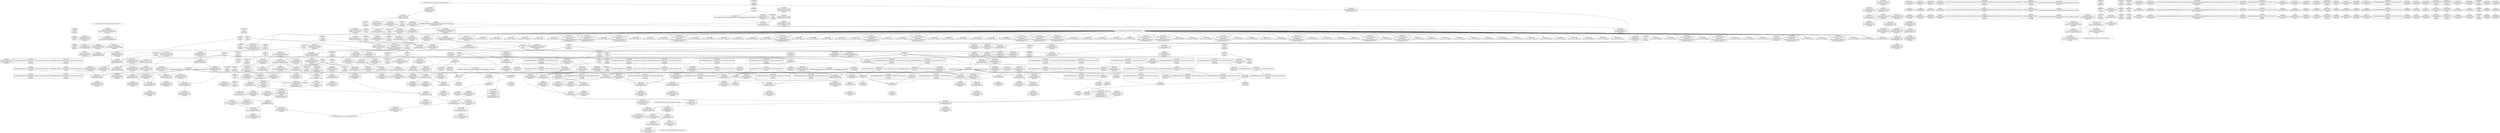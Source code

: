 digraph {
	CE0x5826370 [shape=record,shape=Mrecord,label="{CE0x5826370|selinux_shm_shmat:_tmp7|security/selinux/hooks.c,5375|*SummSink*}"]
	CE0x5830100 [shape=record,shape=Mrecord,label="{CE0x5830100|current_sid:_tmp14|security/selinux/hooks.c,218}"]
	CE0x5816550 [shape=record,shape=Mrecord,label="{CE0x5816550|80:_i32,_112:_i8*,_:_CRE_61,62_}"]
	CE0x5833100 [shape=record,shape=Mrecord,label="{CE0x5833100|ipc_has_perm:_tmp3|*SummSource*}"]
	CE0x5853ae0 [shape=record,shape=Mrecord,label="{CE0x5853ae0|_ret_i32_%retval.0,_!dbg_!27728|security/selinux/avc.c,775|*SummSource*}"]
	CE0x58299c0 [shape=record,shape=Mrecord,label="{CE0x58299c0|80:_i32,_112:_i8*,_:_CRE_36,37_}"]
	CE0x582a5d0 [shape=record,shape=Mrecord,label="{CE0x582a5d0|_call_void_mcount()_#3}"]
	CE0x581dae0 [shape=record,shape=Mrecord,label="{CE0x581dae0|i64*_getelementptr_inbounds_(_11_x_i64_,_11_x_i64_*___llvm_gcov_ctr125,_i64_0,_i64_0)|*Constant*|*SummSink*}"]
	CE0x580cea0 [shape=record,shape=Mrecord,label="{CE0x580cea0|selinux_shm_shmat:_tmp9|security/selinux/hooks.c,5377}"]
	CE0x581ea60 [shape=record,shape=Mrecord,label="{CE0x581ea60|i32_4096|*Constant*|*SummSink*}"]
	CE0x57fd970 [shape=record,shape=Mrecord,label="{CE0x57fd970|ipc_has_perm:_tmp6|*LoadInst*|security/selinux/hooks.c,5134|*SummSource*}"]
	CE0x5829f70 [shape=record,shape=Mrecord,label="{CE0x5829f70|_call_void_mcount()_#3}"]
	CE0x580e610 [shape=record,shape=Mrecord,label="{CE0x580e610|current_sid:_tmp1|*SummSink*}"]
	CE0x5834b70 [shape=record,shape=Mrecord,label="{CE0x5834b70|i64*_getelementptr_inbounds_(_11_x_i64_,_11_x_i64_*___llvm_gcov_ctr125,_i64_0,_i64_6)|*Constant*}"]
	CE0x584a520 [shape=record,shape=Mrecord,label="{CE0x584a520|ipc_has_perm:_type|security/selinux/hooks.c,5133|*SummSource*}"]
	CE0x58582e0 [shape=record,shape=Mrecord,label="{CE0x58582e0|current_sid:_tmp24|security/selinux/hooks.c,220}"]
	CE0x5822ff0 [shape=record,shape=Mrecord,label="{CE0x5822ff0|i64*_getelementptr_inbounds_(_6_x_i64_,_6_x_i64_*___llvm_gcov_ctr316,_i64_0,_i64_5)|*Constant*|*SummSink*}"]
	CE0x581c180 [shape=record,shape=Mrecord,label="{CE0x581c180|current_sid:_do.end|*SummSink*}"]
	CE0x585bf50 [shape=record,shape=Mrecord,label="{CE0x585bf50|GLOBAL:_current_sid.__warned|Global_var:current_sid.__warned|*SummSource*}"]
	CE0x5806c70 [shape=record,shape=Mrecord,label="{CE0x5806c70|80:_i32,_112:_i8*,_:_CRE_184,192_|*MultipleSource*|Function::selinux_shm_shmat&Arg::shp::|security/selinux/hooks.c,5379}"]
	CE0x585cd70 [shape=record,shape=Mrecord,label="{CE0x585cd70|current_sid:_tmp4|security/selinux/hooks.c,218|*SummSource*}"]
	CE0x5832b70 [shape=record,shape=Mrecord,label="{CE0x5832b70|current_sid:_tobool|security/selinux/hooks.c,218|*SummSink*}"]
	CE0x585a4c0 [shape=record,shape=Mrecord,label="{CE0x585a4c0|i32_22|*Constant*|*SummSink*}"]
	CE0x5817d30 [shape=record,shape=Mrecord,label="{CE0x5817d30|i32_10|*Constant*|*SummSource*}"]
	CE0x5857a50 [shape=record,shape=Mrecord,label="{CE0x5857a50|0:_i32,_4:_i32,_8:_i32,_12:_i32,_:_CMRE_4,8_|*MultipleSource*|security/selinux/hooks.c,218|security/selinux/hooks.c,218|security/selinux/hooks.c,220}"]
	CE0x5852540 [shape=record,shape=Mrecord,label="{CE0x5852540|avc_has_perm:_ssid|Function::avc_has_perm&Arg::ssid::|*SummSource*}"]
	CE0x585dca0 [shape=record,shape=Mrecord,label="{CE0x585dca0|i8_1|*Constant*}"]
	CE0x5815620 [shape=record,shape=Mrecord,label="{CE0x5815620|selinux_shm_shmat:_tmp5|security/selinux/hooks.c,5374}"]
	CE0x5853650 [shape=record,shape=Mrecord,label="{CE0x5853650|avc_has_perm:_auditdata|Function::avc_has_perm&Arg::auditdata::}"]
	CE0x57fd440 [shape=record,shape=Mrecord,label="{CE0x57fd440|ipc_has_perm:_sid1|security/selinux/hooks.c,5136|*SummSink*}"]
	CE0x582b040 [shape=record,shape=Mrecord,label="{CE0x582b040|get_current:_tmp4|./arch/x86/include/asm/current.h,14|*SummSink*}"]
	CE0x5859480 [shape=record,shape=Mrecord,label="{CE0x5859480|i32_78|*Constant*|*SummSink*}"]
	CE0x58019f0 [shape=record,shape=Mrecord,label="{CE0x58019f0|selinux_shm_shmat:_tmp|*SummSource*}"]
	CE0x58181a0 [shape=record,shape=Mrecord,label="{CE0x58181a0|selinux_shm_shmat:_tmp6|security/selinux/hooks.c,5375|*SummSource*}"]
	CE0x581a480 [shape=record,shape=Mrecord,label="{CE0x581a480|ipc_has_perm:_ipc_perms|Function::ipc_has_perm&Arg::ipc_perms::|*SummSink*}"]
	CE0x5828450 [shape=record,shape=Mrecord,label="{CE0x5828450|i64*_getelementptr_inbounds_(_6_x_i64_,_6_x_i64_*___llvm_gcov_ctr316,_i64_0,_i64_3)|*Constant*|*SummSource*}"]
	CE0x582a180 [shape=record,shape=Mrecord,label="{CE0x582a180|i64*_getelementptr_inbounds_(_2_x_i64_,_2_x_i64_*___llvm_gcov_ctr294,_i64_0,_i64_1)|*Constant*}"]
	CE0x584e970 [shape=record,shape=Mrecord,label="{CE0x584e970|current_sid:_do.body|*SummSource*}"]
	CE0x583a240 [shape=record,shape=Mrecord,label="{CE0x583a240|current_sid:_tmp8|security/selinux/hooks.c,218|*SummSource*}"]
	CE0x5813810 [shape=record,shape=Mrecord,label="{CE0x5813810|80:_i32,_112:_i8*,_:_CRE_48,49_}"]
	CE0x5805710 [shape=record,shape=Mrecord,label="{CE0x5805710|80:_i32,_112:_i8*,_:_CRE_100,102_|*MultipleSource*|Function::selinux_shm_shmat&Arg::shp::|security/selinux/hooks.c,5379}"]
	CE0x5884a00 [shape=record,shape=Mrecord,label="{CE0x5884a00|i64*_getelementptr_inbounds_(_2_x_i64_,_2_x_i64_*___llvm_gcov_ctr98,_i64_0,_i64_1)|*Constant*|*SummSink*}"]
	CE0x5815970 [shape=record,shape=Mrecord,label="{CE0x5815970|80:_i32,_112:_i8*,_:_CRE_51,52_}"]
	CE0x580d010 [shape=record,shape=Mrecord,label="{CE0x580d010|selinux_shm_shmat:_tmp9|security/selinux/hooks.c,5377|*SummSource*}"]
	CE0x5851b80 [shape=record,shape=Mrecord,label="{CE0x5851b80|i32_(i32,_i32,_i16,_i32,_%struct.common_audit_data*)*_bitcast_(i32_(i32,_i32,_i16,_i32,_%struct.common_audit_data.495*)*_avc_has_perm_to_i32_(i32,_i32,_i16,_i32,_%struct.common_audit_data*)*)|*Constant*|*SummSource*}"]
	CE0x5850e10 [shape=record,shape=Mrecord,label="{CE0x5850e10|ipc_has_perm:_sclass|security/selinux/hooks.c,5136|*SummSource*}"]
	CE0x5865060 [shape=record,shape=Mrecord,label="{CE0x5865060|GLOBAL:_lockdep_rcu_suspicious|*Constant*}"]
	CE0x58201e0 [shape=record,shape=Mrecord,label="{CE0x58201e0|ipc_has_perm:_tmp1|*SummSink*}"]
	CE0x58397f0 [shape=record,shape=Mrecord,label="{CE0x58397f0|current_sid:_tmp6|security/selinux/hooks.c,218|*SummSource*}"]
	CE0x58734b0 [shape=record,shape=Mrecord,label="{CE0x58734b0|%struct.task_struct*_(%struct.task_struct**)*_asm_movq_%gs:$_1:P_,$0_,_r,im,_dirflag_,_fpsr_,_flags_|*SummSource*}"]
	CE0x5852600 [shape=record,shape=Mrecord,label="{CE0x5852600|avc_has_perm:_ssid|Function::avc_has_perm&Arg::ssid::|*SummSink*}"]
	CE0x5810190 [shape=record,shape=Mrecord,label="{CE0x5810190|80:_i32,_112:_i8*,_:_CRE_27,28_}"]
	CE0x5813da0 [shape=record,shape=Mrecord,label="{CE0x5813da0|80:_i32,_112:_i8*,_:_CRE_7,8_}"]
	CE0x5827a70 [shape=record,shape=Mrecord,label="{CE0x5827a70|selinux_shm_shmat:_and|security/selinux/hooks.c,5374|*SummSink*}"]
	CE0x584f270 [shape=record,shape=Mrecord,label="{CE0x584f270|ipc_has_perm:_u|security/selinux/hooks.c,5134|*SummSource*}"]
	CE0x581ab50 [shape=record,shape=Mrecord,label="{CE0x581ab50|ipc_has_perm:_perms|Function::ipc_has_perm&Arg::perms::|*SummSource*}"]
	CE0x5884a70 [shape=record,shape=Mrecord,label="{CE0x5884a70|i64_1|*Constant*}"]
	CE0x5834cf0 [shape=record,shape=Mrecord,label="{CE0x5834cf0|i64*_getelementptr_inbounds_(_11_x_i64_,_11_x_i64_*___llvm_gcov_ctr125,_i64_0,_i64_6)|*Constant*|*SummSource*}"]
	CE0x5817870 [shape=record,shape=Mrecord,label="{CE0x5817870|i32_0|*Constant*}"]
	CE0x5859ce0 [shape=record,shape=Mrecord,label="{CE0x5859ce0|current_sid:_tmp21|security/selinux/hooks.c,218}"]
	CE0x5817390 [shape=record,shape=Mrecord,label="{CE0x5817390|80:_i32,_112:_i8*,_:_CRE_80,84_|*MultipleSource*|Function::selinux_shm_shmat&Arg::shp::|security/selinux/hooks.c,5379}"]
	CE0x5827b70 [shape=record,shape=Mrecord,label="{CE0x5827b70|i32_0|*Constant*|*SummSource*}"]
	CE0x581c6c0 [shape=record,shape=Mrecord,label="{CE0x581c6c0|ipc_has_perm:_ad|security/selinux/hooks.c, 5128}"]
	CE0x5827f50 [shape=record,shape=Mrecord,label="{CE0x5827f50|GLOBAL:_current_task|Global_var:current_task}"]
	CE0x5811b70 [shape=record,shape=Mrecord,label="{CE0x5811b70|selinux_shm_shmat:_tmp4|security/selinux/hooks.c,5374|*SummSink*}"]
	CE0x5806360 [shape=record,shape=Mrecord,label="{CE0x5806360|80:_i32,_112:_i8*,_:_CRE_152,160_|*MultipleSource*|Function::selinux_shm_shmat&Arg::shp::|security/selinux/hooks.c,5379}"]
	CE0x5812b40 [shape=record,shape=Mrecord,label="{CE0x5812b40|80:_i32,_112:_i8*,_:_CRE_37,38_}"]
	CE0x584cea0 [shape=record,shape=Mrecord,label="{CE0x584cea0|i64*_getelementptr_inbounds_(_11_x_i64_,_11_x_i64_*___llvm_gcov_ctr125,_i64_0,_i64_9)|*Constant*}"]
	CE0x5822570 [shape=record,shape=Mrecord,label="{CE0x5822570|i64*_getelementptr_inbounds_(_6_x_i64_,_6_x_i64_*___llvm_gcov_ctr316,_i64_0,_i64_5)|*Constant*|*SummSource*}"]
	CE0x5834770 [shape=record,shape=Mrecord,label="{CE0x5834770|current_sid:_tmp12|security/selinux/hooks.c,218|*SummSource*}"]
	CE0x5823c00 [shape=record,shape=Mrecord,label="{CE0x5823c00|i1_true|*Constant*}"]
	CE0x5859850 [shape=record,shape=Mrecord,label="{CE0x5859850|current_sid:_cred|security/selinux/hooks.c,218|*SummSink*}"]
	CE0x6e99910 [shape=record,shape=Mrecord,label="{CE0x6e99910|selinux_shm_shmat:_tmp2|security/selinux/hooks.c,5374}"]
	CE0x58135b0 [shape=record,shape=Mrecord,label="{CE0x58135b0|80:_i32,_112:_i8*,_:_CRE_46,47_}"]
	CE0x58223e0 [shape=record,shape=Mrecord,label="{CE0x58223e0|i64*_getelementptr_inbounds_(_6_x_i64_,_6_x_i64_*___llvm_gcov_ctr316,_i64_0,_i64_5)|*Constant*}"]
	CE0x5807010 [shape=record,shape=Mrecord,label="{CE0x5807010|80:_i32,_112:_i8*,_:_CRE_200,208_|*MultipleSource*|Function::selinux_shm_shmat&Arg::shp::|security/selinux/hooks.c,5379}"]
	CE0x5834130 [shape=record,shape=Mrecord,label="{CE0x5834130|current_sid:_land.lhs.true2|*SummSource*}"]
	CE0x58206b0 [shape=record,shape=Mrecord,label="{CE0x58206b0|_ret_i32_%tmp24,_!dbg_!27742|security/selinux/hooks.c,220}"]
	CE0x585cc60 [shape=record,shape=Mrecord,label="{CE0x585cc60|i64_2|*Constant*}"]
	CE0x58122f0 [shape=record,shape=Mrecord,label="{CE0x58122f0|get_current:_tmp1|*SummSink*}"]
	CE0x581c4e0 [shape=record,shape=Mrecord,label="{CE0x581c4e0|i32_1|*Constant*|*SummSink*}"]
	CE0x580c230 [shape=record,shape=Mrecord,label="{CE0x580c230|i32_16|*Constant*|*SummSink*}"]
	CE0x5827650 [shape=record,shape=Mrecord,label="{CE0x5827650|selinux_shm_shmat:_shp|Function::selinux_shm_shmat&Arg::shp::}"]
	CE0x5825b80 [shape=record,shape=Mrecord,label="{CE0x5825b80|selinux_shm_shmat:_bb}"]
	CE0x5853920 [shape=record,shape=Mrecord,label="{CE0x5853920|avc_has_perm:_auditdata|Function::avc_has_perm&Arg::auditdata::|*SummSink*}"]
	CE0x5832a60 [shape=record,shape=Mrecord,label="{CE0x5832a60|current_sid:_call|security/selinux/hooks.c,218|*SummSink*}"]
	CE0x58327d0 [shape=record,shape=Mrecord,label="{CE0x58327d0|current_sid:_tmp9|security/selinux/hooks.c,218|*SummSource*}"]
	CE0x58644e0 [shape=record,shape=Mrecord,label="{CE0x58644e0|_call_void_lockdep_rcu_suspicious(i8*_getelementptr_inbounds_(_25_x_i8_,_25_x_i8_*_.str3,_i32_0,_i32_0),_i32_218,_i8*_getelementptr_inbounds_(_45_x_i8_,_45_x_i8_*_.str12,_i32_0,_i32_0))_#10,_!dbg_!27727|security/selinux/hooks.c,218|*SummSource*}"]
	CE0x5825420 [shape=record,shape=Mrecord,label="{CE0x5825420|selinux_shm_shmat:_tmp11|security/selinux/hooks.c,5379}"]
	CE0x581c900 [shape=record,shape=Mrecord,label="{CE0x581c900|i64*_getelementptr_inbounds_(_11_x_i64_,_11_x_i64_*___llvm_gcov_ctr125,_i64_0,_i64_1)|*Constant*|*SummSource*}"]
	CE0x5833f70 [shape=record,shape=Mrecord,label="{CE0x5833f70|current_sid:_if.end|*SummSink*}"]
	CE0x5864e80 [shape=record,shape=Mrecord,label="{CE0x5864e80|i8*_getelementptr_inbounds_(_25_x_i8_,_25_x_i8_*_.str3,_i32_0,_i32_0)|*Constant*|*SummSource*}"]
	CE0x58260d0 [shape=record,shape=Mrecord,label="{CE0x58260d0|selinux_shm_shmat:_entry}"]
	CE0x6bbe4c0 [shape=record,shape=Mrecord,label="{CE0x6bbe4c0|selinux_shm_shmat:_tmp4|security/selinux/hooks.c,5374}"]
	CE0x5832250 [shape=record,shape=Mrecord,label="{CE0x5832250|i64_4|*Constant*|*SummSource*}"]
	CE0x581faa0 [shape=record,shape=Mrecord,label="{CE0x581faa0|ipc_has_perm:_tmp2}"]
	CE0x584dad0 [shape=record,shape=Mrecord,label="{CE0x584dad0|current_sid:_tmp18|security/selinux/hooks.c,218}"]
	CE0x581f070 [shape=record,shape=Mrecord,label="{CE0x581f070|GLOBAL:___llvm_gcov_ctr316|Global_var:__llvm_gcov_ctr316|*SummSink*}"]
	CE0x5800680 [shape=record,shape=Mrecord,label="{CE0x5800680|80:_i32,_112:_i8*,_:_CRE_19,20_}"]
	CE0x584d930 [shape=record,shape=Mrecord,label="{CE0x584d930|current_sid:_tmp19|security/selinux/hooks.c,218|*SummSource*}"]
	CE0x5815bd0 [shape=record,shape=Mrecord,label="{CE0x5815bd0|80:_i32,_112:_i8*,_:_CRE_53,54_}"]
	CE0x5821590 [shape=record,shape=Mrecord,label="{CE0x5821590|selinux_shm_shmat:_tmp8|security/selinux/hooks.c,5377}"]
	CE0x58110c0 [shape=record,shape=Mrecord,label="{CE0x58110c0|selinux_shm_shmat:_if.else|*SummSink*}"]
	CE0x58520e0 [shape=record,shape=Mrecord,label="{CE0x58520e0|avc_has_perm:_entry|*SummSink*}"]
	CE0x5815730 [shape=record,shape=Mrecord,label="{CE0x5815730|selinux_shm_shmat:_tmp5|security/selinux/hooks.c,5374|*SummSource*}"]
	CE0x58293d0 [shape=record,shape=Mrecord,label="{CE0x58293d0|80:_i32,_112:_i8*,_:_CRE_31,32_}"]
	CE0x58290e0 [shape=record,shape=Mrecord,label="{CE0x58290e0|80:_i32,_112:_i8*,_:_CRE_3,4_}"]
	CE0x58537a0 [shape=record,shape=Mrecord,label="{CE0x58537a0|avc_has_perm:_auditdata|Function::avc_has_perm&Arg::auditdata::|*SummSource*}"]
	CE0x582a670 [shape=record,shape=Mrecord,label="{CE0x582a670|_call_void_mcount()_#3|*SummSource*}"]
	CE0x584e540 [shape=record,shape=Mrecord,label="{CE0x584e540|i64*_getelementptr_inbounds_(_11_x_i64_,_11_x_i64_*___llvm_gcov_ctr125,_i64_0,_i64_10)|*Constant*|*SummSink*}"]
	CE0x580d1d0 [shape=record,shape=Mrecord,label="{CE0x580d1d0|selinux_shm_shmat:_tmp10|security/selinux/hooks.c,5379}"]
	CE0x581aeb0 [shape=record,shape=Mrecord,label="{CE0x581aeb0|_ret_i32_%call,_!dbg_!27724|security/selinux/hooks.c,5379}"]
	CE0x580ad40 [shape=record,shape=Mrecord,label="{CE0x580ad40|_call_void_mcount()_#3}"]
	CE0x57fe800 [shape=record,shape=Mrecord,label="{CE0x57fe800|i32_10|*Constant*|*SummSink*}"]
	CE0x5801a60 [shape=record,shape=Mrecord,label="{CE0x5801a60|COLLAPSED:_GCMRE___llvm_gcov_ctr316_internal_global_6_x_i64_zeroinitializer:_elem_0:default:}"]
	CE0x5817000 [shape=record,shape=Mrecord,label="{CE0x5817000|80:_i32,_112:_i8*,_:_CRE_70,71_}"]
	CE0x581cf30 [shape=record,shape=Mrecord,label="{CE0x581cf30|GLOBAL:_current_sid|*Constant*|*SummSink*}"]
	CE0x5818d60 [shape=record,shape=Mrecord,label="{CE0x5818d60|_ret_i32_%call,_!dbg_!27724|security/selinux/hooks.c,5379|*SummSource*}"]
	CE0x585c080 [shape=record,shape=Mrecord,label="{CE0x585c080|GLOBAL:_current_sid.__warned|Global_var:current_sid.__warned|*SummSink*}"]
	CE0x58594f0 [shape=record,shape=Mrecord,label="{CE0x58594f0|i32_78|*Constant*|*SummSource*}"]
	CE0x581ba10 [shape=record,shape=Mrecord,label="{CE0x581ba10|current_sid:_tmp2|*SummSink*}"]
	CE0x584dc50 [shape=record,shape=Mrecord,label="{CE0x584dc50|current_sid:_tmp18|security/selinux/hooks.c,218|*SummSource*}"]
	CE0x583ab30 [shape=record,shape=Mrecord,label="{CE0x583ab30|current_sid:_bb|*SummSource*}"]
	CE0x5839920 [shape=record,shape=Mrecord,label="{CE0x5839920|current_sid:_tmp6|security/selinux/hooks.c,218|*SummSink*}"]
	"CONST[source:1(input),value:2(dynamic)][purpose:{subject}]"
	CE0x5859410 [shape=record,shape=Mrecord,label="{CE0x5859410|i32_78|*Constant*}"]
	CE0x58367a0 [shape=record,shape=Mrecord,label="{CE0x58367a0|current_sid:_tmp11|security/selinux/hooks.c,218|*SummSource*}"]
	CE0x581c730 [shape=record,shape=Mrecord,label="{CE0x581c730|ipc_has_perm:_ad|security/selinux/hooks.c, 5128|*SummSource*}"]
	CE0x580ef20 [shape=record,shape=Mrecord,label="{CE0x580ef20|80:_i32,_112:_i8*,_:_CRE_13,14_}"]
	CE0x585cbd0 [shape=record,shape=Mrecord,label="{CE0x585cbd0|i64_3|*Constant*|*SummSink*}"]
	CE0x582bfa0 [shape=record,shape=Mrecord,label="{CE0x582bfa0|selinux_shm_shmat:_tobool|security/selinux/hooks.c,5374}"]
	CE0x584e7a0 [shape=record,shape=Mrecord,label="{CE0x584e7a0|current_sid:_tmp20|security/selinux/hooks.c,218}"]
	CE0x585ad40 [shape=record,shape=Mrecord,label="{CE0x585ad40|current_sid:_tmp22|security/selinux/hooks.c,218|*SummSource*}"]
	CE0x5813940 [shape=record,shape=Mrecord,label="{CE0x5813940|80:_i32,_112:_i8*,_:_CRE_49,50_}"]
	CE0x775d940 [shape=record,shape=Mrecord,label="{CE0x775d940|selinux_shm_shmat:_tmp2|security/selinux/hooks.c,5374|*SummSink*}"]
	CE0x584d6a0 [shape=record,shape=Mrecord,label="{CE0x584d6a0|current_sid:_tmp17|security/selinux/hooks.c,218|*SummSink*}"]
	CE0x58263e0 [shape=record,shape=Mrecord,label="{CE0x58263e0|i64*_getelementptr_inbounds_(_6_x_i64_,_6_x_i64_*___llvm_gcov_ctr316,_i64_0,_i64_4)|*Constant*}"]
	CE0x5835900 [shape=record,shape=Mrecord,label="{CE0x5835900|GLOBAL:___llvm_gcov_ctr125|Global_var:__llvm_gcov_ctr125|*SummSource*}"]
	CE0x580cd70 [shape=record,shape=Mrecord,label="{CE0x580cd70|i32_16|*Constant*}"]
	CE0x5817130 [shape=record,shape=Mrecord,label="{CE0x5817130|80:_i32,_112:_i8*,_:_CRE_71,72_}"]
	CE0x58361b0 [shape=record,shape=Mrecord,label="{CE0x58361b0|current_sid:_tmp10|security/selinux/hooks.c,218}"]
	CE0x58090f0 [shape=record,shape=Mrecord,label="{CE0x58090f0|selinux_shm_shmat:_if.end|*SummSink*}"]
	CE0x58130f0 [shape=record,shape=Mrecord,label="{CE0x58130f0|80:_i32,_112:_i8*,_:_CRE_42,43_}"]
	CE0x581b450 [shape=record,shape=Mrecord,label="{CE0x581b450|COLLAPSED:_GCMRE___llvm_gcov_ctr294_internal_global_2_x_i64_zeroinitializer:_elem_0:default:}"]
	CE0x5831ef0 [shape=record,shape=Mrecord,label="{CE0x5831ef0|current_sid:_tobool1|security/selinux/hooks.c,218|*SummSink*}"]
	CE0x58092a0 [shape=record,shape=Mrecord,label="{CE0x58092a0|selinux_shm_shmat:_tmp1|*SummSource*}"]
	CE0x580e3f0 [shape=record,shape=Mrecord,label="{CE0x580e3f0|current_sid:_tmp1|*SummSource*}"]
	CE0x582b3c0 [shape=record,shape=Mrecord,label="{CE0x582b3c0|current_sid:_tmp|*SummSource*}"]
	CE0x581b2e0 [shape=record,shape=Mrecord,label="{CE0x581b2e0|_ret_i32_%call2,_!dbg_!27728|security/selinux/hooks.c,5136|*SummSink*}"]
	CE0x5858a20 [shape=record,shape=Mrecord,label="{CE0x5858a20|get_current:_bb|*SummSink*}"]
	CE0x5817260 [shape=record,shape=Mrecord,label="{CE0x5817260|80:_i32,_112:_i8*,_:_CRE_72,73_|*MultipleSource*|Function::selinux_shm_shmat&Arg::shp::|security/selinux/hooks.c,5379}"]
	CE0x585a690 [shape=record,shape=Mrecord,label="{CE0x585a690|current_sid:_security|security/selinux/hooks.c,218|*SummSource*}"]
	CE0x5851590 [shape=record,shape=Mrecord,label="{CE0x5851590|ipc_has_perm:_call2|security/selinux/hooks.c,5136}"]
	CE0x5853e70 [shape=record,shape=Mrecord,label="{CE0x5853e70|current_sid:_do.body|*SummSink*}"]
	CE0x5856c90 [shape=record,shape=Mrecord,label="{CE0x5856c90|_ret_%struct.task_struct*_%tmp4,_!dbg_!27714|./arch/x86/include/asm/current.h,14|*SummSource*}"]
	CE0x5804b90 [shape=record,shape=Mrecord,label="{CE0x5804b90|selinux_shm_shmat:_entry|*SummSink*}"]
	CE0x5806e40 [shape=record,shape=Mrecord,label="{CE0x5806e40|80:_i32,_112:_i8*,_:_CRE_192,200_|*MultipleSource*|Function::selinux_shm_shmat&Arg::shp::|security/selinux/hooks.c,5379}"]
	CE0x5853200 [shape=record,shape=Mrecord,label="{CE0x5853200|avc_has_perm:_requested|Function::avc_has_perm&Arg::requested::}"]
	CE0x57fda90 [shape=record,shape=Mrecord,label="{CE0x57fda90|ipc_has_perm:_tmp6|*LoadInst*|security/selinux/hooks.c,5134|*SummSink*}"]
	CE0x58121f0 [shape=record,shape=Mrecord,label="{CE0x58121f0|selinux_shm_shmat:_if.then|*SummSink*}"]
	CE0x5814900 [shape=record,shape=Mrecord,label="{CE0x5814900|80:_i32,_112:_i8*,_:_CRE_18,19_}"]
	CE0x582c350 [shape=record,shape=Mrecord,label="{CE0x582c350|i32_4096|*Constant*}"]
	CE0x587fcd0 [shape=record,shape=Mrecord,label="{CE0x587fcd0|GLOBAL:_current_task|Global_var:current_task|*SummSink*}"]
	CE0x581e990 [shape=record,shape=Mrecord,label="{CE0x581e990|i32_4096|*Constant*|*SummSource*}"]
	CE0x5805c80 [shape=record,shape=Mrecord,label="{CE0x5805c80|80:_i32,_112:_i8*,_:_CRE_120,128_|*MultipleSource*|Function::selinux_shm_shmat&Arg::shp::|security/selinux/hooks.c,5379}"]
	CE0x5816090 [shape=record,shape=Mrecord,label="{CE0x5816090|80:_i32,_112:_i8*,_:_CRE_57,58_}"]
	CE0x58575b0 [shape=record,shape=Mrecord,label="{CE0x58575b0|i64*_getelementptr_inbounds_(_2_x_i64_,_2_x_i64_*___llvm_gcov_ctr98,_i64_0,_i64_0)|*Constant*|*SummSink*}"]
	CE0x580ecc0 [shape=record,shape=Mrecord,label="{CE0x580ecc0|80:_i32,_112:_i8*,_:_CRE_11,12_}"]
	"CONST[source:1(input),value:2(dynamic)][purpose:{operation}]"
	CE0x5850950 [shape=record,shape=Mrecord,label="{CE0x5850950|ipc_has_perm:_tmp7|security/selinux/hooks.c,5136|*SummSource*}"]
	CE0x5852c40 [shape=record,shape=Mrecord,label="{CE0x5852c40|avc_has_perm:_tclass|Function::avc_has_perm&Arg::tclass::}"]
	CE0x584caa0 [shape=record,shape=Mrecord,label="{CE0x584caa0|i8*_getelementptr_inbounds_(_45_x_i8_,_45_x_i8_*_.str12,_i32_0,_i32_0)|*Constant*}"]
	CE0x584f8f0 [shape=record,shape=Mrecord,label="{CE0x584f8f0|ipc_has_perm:_ipc_id|security/selinux/hooks.c,5134|*SummSource*}"]
	CE0x5839a90 [shape=record,shape=Mrecord,label="{CE0x5839a90|current_sid:_tmp7|security/selinux/hooks.c,218}"]
	CE0x5859780 [shape=record,shape=Mrecord,label="{CE0x5859780|current_sid:_cred|security/selinux/hooks.c,218|*SummSource*}"]
	CE0x582a110 [shape=record,shape=Mrecord,label="{CE0x582a110|_call_void_mcount()_#3|*SummSink*}"]
	CE0x52a2870 [shape=record,shape=Mrecord,label="{CE0x52a2870|80:_i32,_112:_i8*,_:_CRE_0,1_}"]
	CE0x5824ad0 [shape=record,shape=Mrecord,label="{CE0x5824ad0|i64*_getelementptr_inbounds_(_6_x_i64_,_6_x_i64_*___llvm_gcov_ctr316,_i64_0,_i64_4)|*Constant*|*SummSource*}"]
	CE0x57fd8e0 [shape=record,shape=Mrecord,label="{CE0x57fd8e0|ipc_has_perm:_tmp6|*LoadInst*|security/selinux/hooks.c,5134}"]
	CE0x58348e0 [shape=record,shape=Mrecord,label="{CE0x58348e0|current_sid:_tmp12|security/selinux/hooks.c,218|*SummSink*}"]
	CE0x5818210 [shape=record,shape=Mrecord,label="{CE0x5818210|selinux_shm_shmat:_tmp6|security/selinux/hooks.c,5375}"]
	CE0x5864550 [shape=record,shape=Mrecord,label="{CE0x5864550|_call_void_lockdep_rcu_suspicious(i8*_getelementptr_inbounds_(_25_x_i8_,_25_x_i8_*_.str3,_i32_0,_i32_0),_i32_218,_i8*_getelementptr_inbounds_(_45_x_i8_,_45_x_i8_*_.str12,_i32_0,_i32_0))_#10,_!dbg_!27727|security/selinux/hooks.c,218|*SummSink*}"]
	CE0x585abd0 [shape=record,shape=Mrecord,label="{CE0x585abd0|current_sid:_tmp22|security/selinux/hooks.c,218}"]
	CE0x5850510 [shape=record,shape=Mrecord,label="{CE0x5850510|0:_i16,_4:_i32,_:_CRE_4,8_|*MultipleSource*|security/selinux/hooks.c,5136|*LoadInst*|security/selinux/hooks.c,5131|security/selinux/hooks.c,5131}"]
	CE0x5804f20 [shape=record,shape=Mrecord,label="{CE0x5804f20|selinux_shm_shmat:_call|security/selinux/hooks.c,5379|*SummSink*}"]
	CE0x5852250 [shape=record,shape=Mrecord,label="{CE0x5852250|avc_has_perm:_requested|Function::avc_has_perm&Arg::requested::|*SummSink*}"]
	CE0x5832530 [shape=record,shape=Mrecord,label="{CE0x5832530|i64_5|*Constant*|*SummSource*}"]
	CE0x582a2b0 [shape=record,shape=Mrecord,label="{CE0x582a2b0|i64*_getelementptr_inbounds_(_2_x_i64_,_2_x_i64_*___llvm_gcov_ctr294,_i64_0,_i64_1)|*Constant*|*SummSource*}"]
	CE0x5837a60 [shape=record,shape=Mrecord,label="{CE0x5837a60|current_sid:_tmp5|security/selinux/hooks.c,218|*SummSource*}"]
	CE0x580d930 [shape=record,shape=Mrecord,label="{CE0x580d930|_call_void_mcount()_#3|*SummSink*}"]
	CE0x5821b50 [shape=record,shape=Mrecord,label="{CE0x5821b50|selinux_shm_shmat:_perms.0|*SummSink*}"]
	CE0x5821980 [shape=record,shape=Mrecord,label="{CE0x5821980|selinux_shm_shmat:_perms.0}"]
	CE0x581ccd0 [shape=record,shape=Mrecord,label="{CE0x581ccd0|GLOBAL:_current_sid|*Constant*}"]
	CE0x5835250 [shape=record,shape=Mrecord,label="{CE0x5835250|current_sid:_tmp13|security/selinux/hooks.c,218|*SummSource*}"]
	CE0x58568c0 [shape=record,shape=Mrecord,label="{CE0x58568c0|get_current:_entry}"]
	CE0x5817fe0 [shape=record,shape=Mrecord,label="{CE0x5817fe0|ipc_has_perm:_security|security/selinux/hooks.c,5131|*SummSource*}"]
	CE0x582a380 [shape=record,shape=Mrecord,label="{CE0x582a380|current_sid:_tmp3|*SummSink*}"]
	CE0x5809820 [shape=record,shape=Mrecord,label="{CE0x5809820|i64_1|*Constant*|*SummSink*}"]
	CE0x5850370 [shape=record,shape=Mrecord,label="{CE0x5850370|avc_has_perm:_entry}"]
	CE0x57fd310 [shape=record,shape=Mrecord,label="{CE0x57fd310|i32_3|*Constant*|*SummSource*}"]
	CE0x5849110 [shape=record,shape=Mrecord,label="{CE0x5849110|ipc_has_perm:_tmp4|*LoadInst*|security/selinux/hooks.c,5131|*SummSource*}"]
	CE0x57fe280 [shape=record,shape=Mrecord,label="{CE0x57fe280|ipc_has_perm:_call|security/selinux/hooks.c,5129}"]
	CE0x581f0e0 [shape=record,shape=Mrecord,label="{CE0x581f0e0|i64_0|*Constant*}"]
	CE0x5805540 [shape=record,shape=Mrecord,label="{CE0x5805540|80:_i32,_112:_i8*,_:_CRE_96,100_|*MultipleSource*|Function::selinux_shm_shmat&Arg::shp::|security/selinux/hooks.c,5379}"]
	CE0x580c150 [shape=record,shape=Mrecord,label="{CE0x580c150|i32_16|*Constant*|*SummSource*}"]
	CE0x580dc10 [shape=record,shape=Mrecord,label="{CE0x580dc10|current_sid:_call|security/selinux/hooks.c,218|*SummSource*}"]
	CE0x58007b0 [shape=record,shape=Mrecord,label="{CE0x58007b0|80:_i32,_112:_i8*,_:_CRE_20,21_}"]
	CE0x5822bf0 [shape=record,shape=Mrecord,label="{CE0x5822bf0|selinux_shm_shmat:_shm_perm|security/selinux/hooks.c,5379|*SummSink*}"]
	CE0x580cd00 [shape=record,shape=Mrecord,label="{CE0x580cd00|selinux_shm_shmat:_tmp9|security/selinux/hooks.c,5377|*SummSink*}"]
	CE0x57fd580 [shape=record,shape=Mrecord,label="{CE0x57fd580|ipc_has_perm:_key|security/selinux/hooks.c,5134|*SummSource*}"]
	CE0x581eb90 [shape=record,shape=Mrecord,label="{CE0x581eb90|selinux_shm_shmat:_shmflg|Function::selinux_shm_shmat&Arg::shmflg::|*SummSource*}"]
	CE0x581d7e0 [shape=record,shape=Mrecord,label="{CE0x581d7e0|i64*_getelementptr_inbounds_(_2_x_i64_,_2_x_i64_*___llvm_gcov_ctr294,_i64_0,_i64_0)|*Constant*|*SummSource*}"]
	CE0x57fe710 [shape=record,shape=Mrecord,label="{CE0x57fe710|ipc_has_perm:_call|security/selinux/hooks.c,5129|*SummSink*}"]
	CE0x584c510 [shape=record,shape=Mrecord,label="{CE0x584c510|i8_4|*Constant*}"]
	CE0x581d6e0 [shape=record,shape=Mrecord,label="{CE0x581d6e0|i64*_getelementptr_inbounds_(_2_x_i64_,_2_x_i64_*___llvm_gcov_ctr294,_i64_0,_i64_0)|*Constant*|*SummSink*}"]
	CE0x581f480 [shape=record,shape=Mrecord,label="{CE0x581f480|current_sid:_call|security/selinux/hooks.c,218}"]
	CE0x585d780 [shape=record,shape=Mrecord,label="{CE0x585d780|current_sid:_tmp16|security/selinux/hooks.c,218}"]
	CE0x5858810 [shape=record,shape=Mrecord,label="{CE0x5858810|get_current:_bb}"]
	CE0x58303f0 [shape=record,shape=Mrecord,label="{CE0x58303f0|current_sid:_tmp14|security/selinux/hooks.c,218|*SummSink*}"]
	CE0x582ff30 [shape=record,shape=Mrecord,label="{CE0x582ff30|i64*_getelementptr_inbounds_(_11_x_i64_,_11_x_i64_*___llvm_gcov_ctr125,_i64_0,_i64_8)|*Constant*|*SummSink*}"]
	CE0x5820f70 [shape=record,shape=Mrecord,label="{CE0x5820f70|i64_2|*Constant*|*SummSource*}"]
	CE0x589c640 [shape=record,shape=Mrecord,label="{CE0x589c640|get_current:_tmp|*SummSource*}"]
	CE0x5836a80 [shape=record,shape=Mrecord,label="{CE0x5836a80|current_sid:_tmp12|security/selinux/hooks.c,218}"]
	CE0x5804770 [shape=record,shape=Mrecord,label="{CE0x5804770|selinux_shm_shmat:_tmp1}"]
	CE0x6e99a10 [shape=record,shape=Mrecord,label="{CE0x6e99a10|selinux_shm_shmat:_tmp2|security/selinux/hooks.c,5374|*SummSource*}"]
	CE0x58264c0 [shape=record,shape=Mrecord,label="{CE0x58264c0|selinux_shm_shmat:_tmp7|security/selinux/hooks.c,5375}"]
	CE0x5824a60 [shape=record,shape=Mrecord,label="{CE0x5824a60|i64*_getelementptr_inbounds_(_6_x_i64_,_6_x_i64_*___llvm_gcov_ctr316,_i64_0,_i64_4)|*Constant*|*SummSink*}"]
	CE0x585aa50 [shape=record,shape=Mrecord,label="{CE0x585aa50|COLLAPSED:_CMRE:_elem_0::|security/selinux/hooks.c,218}"]
	CE0x5850c90 [shape=record,shape=Mrecord,label="{CE0x5850c90|ipc_has_perm:_sclass|security/selinux/hooks.c,5136}"]
	CE0x5837210 [shape=record,shape=Mrecord,label="{CE0x5837210|current_sid:_if.then|*SummSink*}"]
	CE0x5810060 [shape=record,shape=Mrecord,label="{CE0x5810060|80:_i32,_112:_i8*,_:_CRE_26,27_}"]
	CE0x580e790 [shape=record,shape=Mrecord,label="{CE0x580e790|ipc_has_perm:_tmp1}"]
	CE0x6bbe3e0 [shape=record,shape=Mrecord,label="{CE0x6bbe3e0|selinux_shm_shmat:_tmp3|security/selinux/hooks.c,5374|*SummSink*}"]
	CE0x5811a60 [shape=record,shape=Mrecord,label="{CE0x5811a60|i64*_getelementptr_inbounds_(_2_x_i64_,_2_x_i64_*___llvm_gcov_ctr98,_i64_0,_i64_1)|*Constant*}"]
	CE0x5818780 [shape=record,shape=Mrecord,label="{CE0x5818780|selinux_shm_shmat:_call|security/selinux/hooks.c,5379}"]
	CE0x5832600 [shape=record,shape=Mrecord,label="{CE0x5832600|i64_5|*Constant*|*SummSink*}"]
	CE0x5850680 [shape=record,shape=Mrecord,label="{CE0x5850680|ipc_has_perm:_tmp7|security/selinux/hooks.c,5136}"]
	CE0x584d200 [shape=record,shape=Mrecord,label="{CE0x584d200|i64*_getelementptr_inbounds_(_11_x_i64_,_11_x_i64_*___llvm_gcov_ctr125,_i64_0,_i64_9)|*Constant*|*SummSink*}"]
	CE0x584ec10 [shape=record,shape=Mrecord,label="{CE0x584ec10|current_sid:_tmp7|security/selinux/hooks.c,218|*SummSink*}"]
	CE0x775d8d0 [shape=record,shape=Mrecord,label="{CE0x775d8d0|GLOBAL:___llvm_gcov_ctr316|Global_var:__llvm_gcov_ctr316|*SummSource*}"]
	CE0x58516c0 [shape=record,shape=Mrecord,label="{CE0x58516c0|ipc_has_perm:_call2|security/selinux/hooks.c,5136|*SummSource*}"]
	CE0x57fd4b0 [shape=record,shape=Mrecord,label="{CE0x57fd4b0|ipc_has_perm:_key|security/selinux/hooks.c,5134}"]
	CE0x5856d30 [shape=record,shape=Mrecord,label="{CE0x5856d30|_ret_%struct.task_struct*_%tmp4,_!dbg_!27714|./arch/x86/include/asm/current.h,14}"]
	CE0x581f320 [shape=record,shape=Mrecord,label="{CE0x581f320|selinux_shm_shmat:_bb|*SummSink*}"]
	CE0x5827900 [shape=record,shape=Mrecord,label="{CE0x5827900|selinux_shm_shmat:_shp|Function::selinux_shm_shmat&Arg::shp::|*SummSink*}"]
	CE0x584d270 [shape=record,shape=Mrecord,label="{CE0x584d270|current_sid:_tmp17|security/selinux/hooks.c,218}"]
	CE0x581a630 [shape=record,shape=Mrecord,label="{CE0x581a630|ipc_has_perm:_entry|*SummSink*}"]
	CE0x58042c0 [shape=record,shape=Mrecord,label="{CE0x58042c0|selinux_shm_shmat:_shmflg|Function::selinux_shm_shmat&Arg::shmflg::|*SummSink*}"]
	CE0x5851830 [shape=record,shape=Mrecord,label="{CE0x5851830|ipc_has_perm:_call2|security/selinux/hooks.c,5136|*SummSink*}"]
	CE0x5821050 [shape=record,shape=Mrecord,label="{CE0x5821050|i64_2|*Constant*|*SummSink*}"]
	CE0x5825800 [shape=record,shape=Mrecord,label="{CE0x5825800|selinux_shm_shmat:_tmp4|security/selinux/hooks.c,5374|*SummSource*}"]
	CE0x581a3a0 [shape=record,shape=Mrecord,label="{CE0x581a3a0|GLOBAL:_ipc_has_perm|*Constant*|*SummSink*}"]
	CE0x5835f10 [shape=record,shape=Mrecord,label="{CE0x5835f10|current_sid:_tmp9|security/selinux/hooks.c,218|*SummSink*}"]
	CE0x580ae40 [shape=record,shape=Mrecord,label="{CE0x580ae40|_call_void_mcount()_#3|*SummSource*}"]
	CE0x581ce50 [shape=record,shape=Mrecord,label="{CE0x581ce50|GLOBAL:_current_sid|*Constant*|*SummSource*}"]
	CE0x57fd650 [shape=record,shape=Mrecord,label="{CE0x57fd650|ipc_has_perm:_key|security/selinux/hooks.c,5134|*SummSink*}"]
	CE0x58351e0 [shape=record,shape=Mrecord,label="{CE0x58351e0|current_sid:_tmp13|security/selinux/hooks.c,218}"]
	CE0x5872b40 [shape=record,shape=Mrecord,label="{CE0x5872b40|get_current:_tmp2|*SummSource*}"]
	CE0x582a070 [shape=record,shape=Mrecord,label="{CE0x582a070|_call_void_mcount()_#3|*SummSource*}"]
	CE0x584a380 [shape=record,shape=Mrecord,label="{CE0x584a380|ipc_has_perm:_type|security/selinux/hooks.c,5133}"]
	CE0x5877750 [shape=record,shape=Mrecord,label="{CE0x5877750|get_current:_tmp}"]
	CE0x58542e0 [shape=record,shape=Mrecord,label="{CE0x58542e0|current_sid:_tobool|security/selinux/hooks.c,218}"]
	CE0x5833ca0 [shape=record,shape=Mrecord,label="{CE0x5833ca0|current_sid:_tmp15|security/selinux/hooks.c,218|*SummSource*}"]
	CE0x5822a10 [shape=record,shape=Mrecord,label="{CE0x5822a10|selinux_shm_shmat:_shm_perm|security/selinux/hooks.c,5379|*SummSource*}"]
	CE0x5856810 [shape=record,shape=Mrecord,label="{CE0x5856810|GLOBAL:_get_current|*Constant*|*SummSink*}"]
	CE0x5848d40 [shape=record,shape=Mrecord,label="{CE0x5848d40|GLOBAL:_get_current|*Constant*}"]
	CE0x585ccd0 [shape=record,shape=Mrecord,label="{CE0x585ccd0|current_sid:_tmp4|security/selinux/hooks.c,218}"]
	CE0x5859b60 [shape=record,shape=Mrecord,label="{CE0x5859b60|COLLAPSED:_GCMRE_current_task_external_global_%struct.task_struct*:_elem_0::|security/selinux/hooks.c,218}"]
	CE0x585ae40 [shape=record,shape=Mrecord,label="{CE0x585ae40|current_sid:_tmp22|security/selinux/hooks.c,218|*SummSink*}"]
	CE0x580d430 [shape=record,shape=Mrecord,label="{CE0x580d430|selinux_shm_shmat:_tmp10|security/selinux/hooks.c,5379|*SummSink*}"]
	CE0x5857eb0 [shape=record,shape=Mrecord,label="{CE0x5857eb0|i64*_getelementptr_inbounds_(_2_x_i64_,_2_x_i64_*___llvm_gcov_ctr98,_i64_0,_i64_0)|*Constant*}"]
	CE0x5813480 [shape=record,shape=Mrecord,label="{CE0x5813480|80:_i32,_112:_i8*,_:_CRE_45,46_}"]
	CE0x5837130 [shape=record,shape=Mrecord,label="{CE0x5837130|current_sid:_if.then|*SummSource*}"]
	CE0x58362e0 [shape=record,shape=Mrecord,label="{CE0x58362e0|current_sid:_tmp10|security/selinux/hooks.c,218|*SummSource*}"]
	CE0x581fc70 [shape=record,shape=Mrecord,label="{CE0x581fc70|current_sid:_land.lhs.true|*SummSource*}"]
	CE0x588bb30 [shape=record,shape=Mrecord,label="{CE0x588bb30|get_current:_tmp4|./arch/x86/include/asm/current.h,14}"]
	CE0x580d240 [shape=record,shape=Mrecord,label="{CE0x580d240|selinux_shm_shmat:_tmp10|security/selinux/hooks.c,5379|*SummSource*}"]
	CE0x5851240 [shape=record,shape=Mrecord,label="{CE0x5851240|ipc_has_perm:_tmp8|security/selinux/hooks.c,5136|*SummSource*}"]
	CE0x5811e80 [shape=record,shape=Mrecord,label="{CE0x5811e80|get_current:_tmp1|*SummSource*}"]
	CE0x5837060 [shape=record,shape=Mrecord,label="{CE0x5837060|current_sid:_if.then}"]
	CE0x58524a0 [shape=record,shape=Mrecord,label="{CE0x58524a0|avc_has_perm:_ssid|Function::avc_has_perm&Arg::ssid::}"]
	CE0x585b730 [shape=record,shape=Mrecord,label="{CE0x585b730|current_sid:_tobool|security/selinux/hooks.c,218|*SummSource*}"]
	CE0x5814570 [shape=record,shape=Mrecord,label="{CE0x5814570|80:_i32,_112:_i8*,_:_CRE_15,16_}"]
	CE0x5851320 [shape=record,shape=Mrecord,label="{CE0x5851320|ipc_has_perm:_tmp8|security/selinux/hooks.c,5136|*SummSink*}"]
	CE0x585ec10 [shape=record,shape=Mrecord,label="{CE0x585ec10|current_sid:_tmp1}"]
	CE0x5859610 [shape=record,shape=Mrecord,label="{CE0x5859610|current_sid:_cred|security/selinux/hooks.c,218}"]
	CE0x580ebc0 [shape=record,shape=Mrecord,label="{CE0x580ebc0|80:_i32,_112:_i8*,_:_CRE_10,11_}"]
	CE0x5820fe0 [shape=record,shape=Mrecord,label="{CE0x5820fe0|GLOBAL:___llvm_gcov_ctr316|Global_var:__llvm_gcov_ctr316}"]
	CE0x581c010 [shape=record,shape=Mrecord,label="{CE0x581c010|current_sid:_do.end}"]
	CE0x589d1a0 [shape=record,shape=Mrecord,label="{CE0x589d1a0|get_current:_tmp2}"]
	CE0x581fd80 [shape=record,shape=Mrecord,label="{CE0x581fd80|current_sid:_land.lhs.true|*SummSink*}"]
	CE0x5800b40 [shape=record,shape=Mrecord,label="{CE0x5800b40|80:_i32,_112:_i8*,_:_CRE_23,24_}"]
	CE0x5805340 [shape=record,shape=Mrecord,label="{CE0x5805340|80:_i32,_112:_i8*,_:_CRE_92,96_|*MultipleSource*|Function::selinux_shm_shmat&Arg::shp::|security/selinux/hooks.c,5379}"]
	CE0x585eba0 [shape=record,shape=Mrecord,label="{CE0x585eba0|i64_1|*Constant*}"]
	CE0x5827790 [shape=record,shape=Mrecord,label="{CE0x5827790|selinux_shm_shmat:_shp|Function::selinux_shm_shmat&Arg::shp::|*SummSource*}"]
	CE0x582be50 [shape=record,shape=Mrecord,label="{CE0x582be50|i32_0|*Constant*|*SummSink*}"]
	CE0x5858b70 [shape=record,shape=Mrecord,label="{CE0x5858b70|%struct.task_struct*_(%struct.task_struct**)*_asm_movq_%gs:$_1:P_,$0_,_r,im,_dirflag_,_fpsr_,_flags_|*SummSink*}"]
	CE0x5839c10 [shape=record,shape=Mrecord,label="{CE0x5839c10|current_sid:_tmp7|security/selinux/hooks.c,218|*SummSource*}"]
	CE0x580fee0 [shape=record,shape=Mrecord,label="{CE0x580fee0|80:_i32,_112:_i8*,_:_CRE_25,26_}"]
	CE0x5835a30 [shape=record,shape=Mrecord,label="{CE0x5835a30|GLOBAL:___llvm_gcov_ctr125|Global_var:__llvm_gcov_ctr125|*SummSink*}"]
	CE0x5829890 [shape=record,shape=Mrecord,label="{CE0x5829890|80:_i32,_112:_i8*,_:_CRE_35,36_}"]
	CE0x58377e0 [shape=record,shape=Mrecord,label="{CE0x58377e0|i64_0|*Constant*}"]
	CE0x5859e10 [shape=record,shape=Mrecord,label="{CE0x5859e10|current_sid:_tmp21|security/selinux/hooks.c,218|*SummSource*}"]
	CE0x57fd270 [shape=record,shape=Mrecord,label="{CE0x57fd270|i32_3|*Constant*}"]
	CE0x50db100 [shape=record,shape=Mrecord,label="{CE0x50db100|selinux_shm_shmat:_tmp3|security/selinux/hooks.c,5374|*SummSource*}"]
	CE0x580c3e0 [shape=record,shape=Mrecord,label="{CE0x580c3e0|i64*_getelementptr_inbounds_(_6_x_i64_,_6_x_i64_*___llvm_gcov_ctr316,_i64_0,_i64_0)|*Constant*|*SummSink*}"]
	CE0x5851a00 [shape=record,shape=Mrecord,label="{CE0x5851a00|i32_(i32,_i32,_i16,_i32,_%struct.common_audit_data*)*_bitcast_(i32_(i32,_i32,_i16,_i32,_%struct.common_audit_data.495*)*_avc_has_perm_to_i32_(i32,_i32,_i16,_i32,_%struct.common_audit_data*)*)|*Constant*}"]
	CE0x580dd40 [shape=record,shape=Mrecord,label="{CE0x580dd40|_call_void_mcount()_#3|*SummSource*}"]
	CE0x58043a0 [shape=record,shape=Mrecord,label="{CE0x58043a0|selinux_shm_shmat:_and|security/selinux/hooks.c,5374}"]
	CE0x5856fb0 [shape=record,shape=Mrecord,label="{CE0x5856fb0|current_sid:_tmp23|security/selinux/hooks.c,218|*SummSink*}"]
	CE0x584f790 [shape=record,shape=Mrecord,label="{CE0x584f790|ipc_has_perm:_ipc_id|security/selinux/hooks.c,5134}"]
	CE0x585c4b0 [shape=record,shape=Mrecord,label="{CE0x585c4b0|current_sid:_tmp8|security/selinux/hooks.c,218}"]
	CE0x58487b0 [shape=record,shape=Mrecord,label="{CE0x58487b0|current_sid:_call4|security/selinux/hooks.c,218}"]
	CE0x5852ee0 [shape=record,shape=Mrecord,label="{CE0x5852ee0|avc_has_perm:_tclass|Function::avc_has_perm&Arg::tclass::|*SummSink*}"]
	CE0x5829b60 [shape=record,shape=Mrecord,label="{CE0x5829b60|current_sid:_tmp5|security/selinux/hooks.c,218|*SummSink*}"]
	CE0x5885d70 [shape=record,shape=Mrecord,label="{CE0x5885d70|i64*_getelementptr_inbounds_(_2_x_i64_,_2_x_i64_*___llvm_gcov_ctr98,_i64_0,_i64_0)|*Constant*|*SummSource*}"]
	CE0x5814000 [shape=record,shape=Mrecord,label="{CE0x5814000|80:_i32,_112:_i8*,_:_CRE_9,10_}"]
	CE0x581b4c0 [shape=record,shape=Mrecord,label="{CE0x581b4c0|ipc_has_perm:_tmp|*SummSource*}"]
	CE0x5815aa0 [shape=record,shape=Mrecord,label="{CE0x5815aa0|80:_i32,_112:_i8*,_:_CRE_52,53_}"]
	"CONST[source:1(input),value:2(dynamic)][purpose:{object}]"
	CE0x580fdc0 [shape=record,shape=Mrecord,label="{CE0x580fdc0|i64_1|*Constant*}"]
	CE0x584c660 [shape=record,shape=Mrecord,label="{CE0x584c660|i8_4|*Constant*|*SummSource*}"]
	CE0x585b070 [shape=record,shape=Mrecord,label="{CE0x585b070|current_sid:_tmp23|security/selinux/hooks.c,218}"]
	CE0x58356f0 [shape=record,shape=Mrecord,label="{CE0x58356f0|GLOBAL:___llvm_gcov_ctr125|Global_var:__llvm_gcov_ctr125}"]
	CE0x5849290 [shape=record,shape=Mrecord,label="{CE0x5849290|ipc_has_perm:_tmp4|*LoadInst*|security/selinux/hooks.c,5131|*SummSink*}"]
	CE0x5851ef0 [shape=record,shape=Mrecord,label="{CE0x5851ef0|avc_has_perm:_entry|*SummSource*}"]
	CE0x5800dd0 [shape=record,shape=Mrecord,label="{CE0x5800dd0|selinux_shm_shmat:_if.else|*SummSource*}"]
	CE0x58015b0 [shape=record,shape=Mrecord,label="{CE0x58015b0|selinux_shm_shmat:_if.end}"]
	CE0x5865680 [shape=record,shape=Mrecord,label="{CE0x5865680|i32_218|*Constant*|*SummSource*}"]
	CE0x58323c0 [shape=record,shape=Mrecord,label="{CE0x58323c0|i64_4|*Constant*|*SummSink*}"]
	CE0x5857320 [shape=record,shape=Mrecord,label="{CE0x5857320|i32_1|*Constant*}"]
	CE0x5829760 [shape=record,shape=Mrecord,label="{CE0x5829760|80:_i32,_112:_i8*,_:_CRE_34,35_}"]
	CE0x581b170 [shape=record,shape=Mrecord,label="{CE0x581b170|_ret_i32_%call2,_!dbg_!27728|security/selinux/hooks.c,5136|*SummSource*}"]
	CE0x581a7c0 [shape=record,shape=Mrecord,label="{CE0x581a7c0|ipc_has_perm:_ipc_perms|Function::ipc_has_perm&Arg::ipc_perms::}"]
	CE0x5823d90 [shape=record,shape=Mrecord,label="{CE0x5823d90|i1_true|*Constant*|*SummSource*}"]
	CE0x58061c0 [shape=record,shape=Mrecord,label="{CE0x58061c0|80:_i32,_112:_i8*,_:_CRE_144,152_|*MultipleSource*|Function::selinux_shm_shmat&Arg::shp::|security/selinux/hooks.c,5379}"]
	CE0x582c270 [shape=record,shape=Mrecord,label="{CE0x582c270|selinux_shm_shmat:_tmp1|*SummSink*}"]
	CE0x5820360 [shape=record,shape=Mrecord,label="{CE0x5820360|i32_1|*Constant*}"]
	CE0x584cb60 [shape=record,shape=Mrecord,label="{CE0x584cb60|i8*_getelementptr_inbounds_(_45_x_i8_,_45_x_i8_*_.str12,_i32_0,_i32_0)|*Constant*|*SummSource*}"]
	CE0x5858600 [shape=record,shape=Mrecord,label="{CE0x5858600|current_sid:_tmp24|security/selinux/hooks.c,220|*SummSink*}"]
	CE0x5815e30 [shape=record,shape=Mrecord,label="{CE0x5815e30|80:_i32,_112:_i8*,_:_CRE_55,56_}"]
	CE0x584a710 [shape=record,shape=Mrecord,label="{CE0x584a710|i32_3|*Constant*|*SummSink*}"]
	CE0x5816da0 [shape=record,shape=Mrecord,label="{CE0x5816da0|80:_i32,_112:_i8*,_:_CRE_68,69_}"]
	CE0x58490a0 [shape=record,shape=Mrecord,label="{CE0x58490a0|ipc_has_perm:_tmp5|security/selinux/hooks.c,5131}"]
	CE0x5806700 [shape=record,shape=Mrecord,label="{CE0x5806700|80:_i32,_112:_i8*,_:_CRE_168,172_|*MultipleSource*|Function::selinux_shm_shmat&Arg::shp::|security/selinux/hooks.c,5379}"]
	CE0x581aae0 [shape=record,shape=Mrecord,label="{CE0x581aae0|_ret_i32_%call2,_!dbg_!27728|security/selinux/hooks.c,5136}"]
	CE0x5828160 [shape=record,shape=Mrecord,label="{CE0x5828160|ipc_has_perm:_tmp2|*SummSource*}"]
	CE0x581fb10 [shape=record,shape=Mrecord,label="{CE0x581fb10|ipc_has_perm:_tmp2|*SummSink*}"]
	CE0x589c5d0 [shape=record,shape=Mrecord,label="{CE0x589c5d0|COLLAPSED:_GCMRE___llvm_gcov_ctr98_internal_global_2_x_i64_zeroinitializer:_elem_0:default:}"]
	CE0x58a8380 [shape=record,shape=Mrecord,label="{CE0x58a8380|get_current:_tmp1}"]
	CE0x5818950 [shape=record,shape=Mrecord,label="{CE0x5818950|selinux_shm_shmat:_call|security/selinux/hooks.c,5379|*SummSource*}"]
	CE0x585d900 [shape=record,shape=Mrecord,label="{CE0x585d900|current_sid:_tmp16|security/selinux/hooks.c,218|*SummSource*}"]
	CE0x58161c0 [shape=record,shape=Mrecord,label="{CE0x58161c0|80:_i32,_112:_i8*,_:_CRE_58,59_}"]
	"CONST[source:0(mediator),value:2(dynamic)][purpose:{subject}]"
	CE0x581c830 [shape=record,shape=Mrecord,label="{CE0x581c830|i64*_getelementptr_inbounds_(_11_x_i64_,_11_x_i64_*___llvm_gcov_ctr125,_i64_0,_i64_1)|*Constant*}"]
	CE0x5852930 [shape=record,shape=Mrecord,label="{CE0x5852930|avc_has_perm:_tsid|Function::avc_has_perm&Arg::tsid::|*SummSource*}"]
	CE0x582fcc0 [shape=record,shape=Mrecord,label="{CE0x582fcc0|current_sid:_tmp13|security/selinux/hooks.c,218|*SummSink*}"]
	CE0x5828b90 [shape=record,shape=Mrecord,label="{CE0x5828b90|selinux_shm_shmat:_tmp7|security/selinux/hooks.c,5375|*SummSource*}"]
	CE0x584e240 [shape=record,shape=Mrecord,label="{CE0x584e240|i64*_getelementptr_inbounds_(_11_x_i64_,_11_x_i64_*___llvm_gcov_ctr125,_i64_0,_i64_10)|*Constant*}"]
	CE0x5851cf0 [shape=record,shape=Mrecord,label="{CE0x5851cf0|i32_(i32,_i32,_i16,_i32,_%struct.common_audit_data*)*_bitcast_(i32_(i32,_i32,_i16,_i32,_%struct.common_audit_data.495*)*_avc_has_perm_to_i32_(i32,_i32,_i16,_i32,_%struct.common_audit_data*)*)|*Constant*|*SummSink*}"]
	"CONST[source:0(mediator),value:0(static)][purpose:{operation}]"
	CE0x580af30 [shape=record,shape=Mrecord,label="{CE0x580af30|_call_void_mcount()_#3|*SummSink*}"]
	CE0x581c2c0 [shape=record,shape=Mrecord,label="{CE0x581c2c0|current_sid:_if.end}"]
	CE0x5816680 [shape=record,shape=Mrecord,label="{CE0x5816680|80:_i32,_112:_i8*,_:_CRE_62,63_}"]
	CE0x58008e0 [shape=record,shape=Mrecord,label="{CE0x58008e0|80:_i32,_112:_i8*,_:_CRE_21,22_}"]
	CE0x58256a0 [shape=record,shape=Mrecord,label="{CE0x58256a0|i64*_getelementptr_inbounds_(_6_x_i64_,_6_x_i64_*___llvm_gcov_ctr316,_i64_0,_i64_3)|*Constant*|*SummSink*}"]
	CE0x5854000 [shape=record,shape=Mrecord,label="{CE0x5854000|i32_0|*Constant*}"]
	CE0x581f2b0 [shape=record,shape=Mrecord,label="{CE0x581f2b0|selinux_shm_shmat:_bb|*SummSource*}"]
	CE0x581a8a0 [shape=record,shape=Mrecord,label="{CE0x581a8a0|ipc_has_perm:_ipc_perms|Function::ipc_has_perm&Arg::ipc_perms::|*SummSource*}"]
	CE0x5856e40 [shape=record,shape=Mrecord,label="{CE0x5856e40|_ret_%struct.task_struct*_%tmp4,_!dbg_!27714|./arch/x86/include/asm/current.h,14|*SummSink*}"]
	CE0x584fd40 [shape=record,shape=Mrecord,label="{CE0x584fd40|ipc_has_perm:_sid1|security/selinux/hooks.c,5136}"]
	CE0x5810520 [shape=record,shape=Mrecord,label="{CE0x5810520|80:_i32,_112:_i8*,_:_CRE_30,31_}"]
	CE0x5865190 [shape=record,shape=Mrecord,label="{CE0x5865190|GLOBAL:_lockdep_rcu_suspicious|*Constant*|*SummSource*}"]
	CE0x584ddc0 [shape=record,shape=Mrecord,label="{CE0x584ddc0|current_sid:_tmp18|security/selinux/hooks.c,218|*SummSink*}"]
	CE0x5825220 [shape=record,shape=Mrecord,label="{CE0x5825220|selinux_shm_shmat:_tmp11|security/selinux/hooks.c,5379|*SummSink*}"]
	CE0x57ff040 [shape=record,shape=Mrecord,label="{CE0x57ff040|get_current:_tmp3|*SummSink*}"]
	CE0x581f700 [shape=record,shape=Mrecord,label="{CE0x581f700|current_sid:_tmp3|*SummSource*}"]
	CE0x5859680 [shape=record,shape=Mrecord,label="{CE0x5859680|current_sid:_sid|security/selinux/hooks.c,220|*SummSource*}"]
	CE0x58146a0 [shape=record,shape=Mrecord,label="{CE0x58146a0|80:_i32,_112:_i8*,_:_CRE_16,17_}"]
	CE0x58326a0 [shape=record,shape=Mrecord,label="{CE0x58326a0|current_sid:_tmp9|security/selinux/hooks.c,218}"]
	CE0x585b910 [shape=record,shape=Mrecord,label="{CE0x585b910|i64*_getelementptr_inbounds_(_11_x_i64_,_11_x_i64_*___llvm_gcov_ctr125,_i64_0,_i64_6)|*Constant*|*SummSink*}"]
	CE0x5819680 [shape=record,shape=Mrecord,label="{CE0x5819680|ipc_has_perm:_bb|*SummSource*}"]
	CE0x57fe6a0 [shape=record,shape=Mrecord,label="{CE0x57fe6a0|ipc_has_perm:_call|security/selinux/hooks.c,5129|*SummSource*}"]
	CE0x5829630 [shape=record,shape=Mrecord,label="{CE0x5829630|80:_i32,_112:_i8*,_:_CRE_33,34_}"]
	CE0x58174c0 [shape=record,shape=Mrecord,label="{CE0x58174c0|80:_i32,_112:_i8*,_:_CRE_84,88_|*MultipleSource*|Function::selinux_shm_shmat&Arg::shp::|security/selinux/hooks.c,5379}"]
	CE0x5828030 [shape=record,shape=Mrecord,label="{CE0x5828030|GLOBAL:_current_task|Global_var:current_task|*SummSource*}"]
	CE0x584cbd0 [shape=record,shape=Mrecord,label="{CE0x584cbd0|i8*_getelementptr_inbounds_(_45_x_i8_,_45_x_i8_*_.str12,_i32_0,_i32_0)|*Constant*|*SummSink*}"]
	CE0x584eea0 [shape=record,shape=Mrecord,label="{CE0x584eea0|GLOBAL:_current_sid.__warned|Global_var:current_sid.__warned}"]
	CE0x5817e10 [shape=record,shape=Mrecord,label="{CE0x5817e10|ipc_has_perm:_tmp4|*LoadInst*|security/selinux/hooks.c,5131}"]
	CE0x5805e20 [shape=record,shape=Mrecord,label="{CE0x5805e20|80:_i32,_112:_i8*,_:_CRE_128,136_|*MultipleSource*|Function::selinux_shm_shmat&Arg::shp::|security/selinux/hooks.c,5379}"]
	CE0x5804410 [shape=record,shape=Mrecord,label="{CE0x5804410|selinux_shm_shmat:_and|security/selinux/hooks.c,5374|*SummSource*}"]
	CE0x581a270 [shape=record,shape=Mrecord,label="{CE0x581a270|GLOBAL:_ipc_has_perm|*Constant*|*SummSource*}"]
	CE0x584d630 [shape=record,shape=Mrecord,label="{CE0x584d630|current_sid:_tmp17|security/selinux/hooks.c,218|*SummSource*}"]
	CE0x5819510 [shape=record,shape=Mrecord,label="{CE0x5819510|ipc_has_perm:_bb}"]
	CE0x5817690 [shape=record,shape=Mrecord,label="{CE0x5817690|80:_i32,_112:_i8*,_:_CRE_76,80_|*MultipleSource*|Function::selinux_shm_shmat&Arg::shp::|security/selinux/hooks.c,5379}"]
	CE0x585a2c0 [shape=record,shape=Mrecord,label="{CE0x585a2c0|i32_22|*Constant*|*SummSource*}"]
	CE0x58102c0 [shape=record,shape=Mrecord,label="{CE0x58102c0|80:_i32,_112:_i8*,_:_CRE_28,29_}"]
	CE0x5823f00 [shape=record,shape=Mrecord,label="{CE0x5823f00|i1_true|*Constant*|*SummSink*}"]
	CE0x585ce70 [shape=record,shape=Mrecord,label="{CE0x585ce70|current_sid:_tmp4|security/selinux/hooks.c,218|*SummSink*}"]
	CE0x5800a10 [shape=record,shape=Mrecord,label="{CE0x5800a10|80:_i32,_112:_i8*,_:_CRE_22,23_}"]
	CE0x5822d50 [shape=record,shape=Mrecord,label="{CE0x5822d50|i32_48|*Constant*|*SummSource*}"]
	CE0x5853370 [shape=record,shape=Mrecord,label="{CE0x5853370|avc_has_perm:_requested|Function::avc_has_perm&Arg::requested::|*SummSource*}"]
	CE0x5818400 [shape=record,shape=Mrecord,label="{CE0x5818400|selinux_shm_shmat:_tmp6|security/selinux/hooks.c,5375|*SummSink*}"]
	CE0x5849f90 [shape=record,shape=Mrecord,label="{CE0x5849f90|ipc_has_perm:_tmp5|security/selinux/hooks.c,5131|*SummSink*}"]
	CE0x5813220 [shape=record,shape=Mrecord,label="{CE0x5813220|80:_i32,_112:_i8*,_:_CRE_43,44_}"]
	CE0x58324c0 [shape=record,shape=Mrecord,label="{CE0x58324c0|i64_5|*Constant*}"]
	CE0x5872bb0 [shape=record,shape=Mrecord,label="{CE0x5872bb0|get_current:_tmp2|*SummSink*}"]
	CE0x581eb20 [shape=record,shape=Mrecord,label="{CE0x581eb20|i32_0|*Constant*}"]
	CE0x5821780 [shape=record,shape=Mrecord,label="{CE0x5821780|selinux_shm_shmat:_tmp8|security/selinux/hooks.c,5377|*SummSink*}"]
	CE0x5836f50 [shape=record,shape=Mrecord,label="{CE0x5836f50|i64*_getelementptr_inbounds_(_11_x_i64_,_11_x_i64_*___llvm_gcov_ctr125,_i64_0,_i64_0)|*Constant*|*SummSource*}"]
	CE0x5852aa0 [shape=record,shape=Mrecord,label="{CE0x5852aa0|avc_has_perm:_tsid|Function::avc_has_perm&Arg::tsid::|*SummSink*}"]
	CE0x5803740 [shape=record,shape=Mrecord,label="{CE0x5803740|selinux_shm_shmat:_if.end|*SummSource*}"]
	CE0x585eaa0 [shape=record,shape=Mrecord,label="{CE0x585eaa0|current_sid:_tmp|*SummSink*}"]
	CE0x5864c30 [shape=record,shape=Mrecord,label="{CE0x5864c30|i8*_getelementptr_inbounds_(_25_x_i8_,_25_x_i8_*_.str3,_i32_0,_i32_0)|*Constant*}"]
	CE0x5864470 [shape=record,shape=Mrecord,label="{CE0x5864470|_call_void_lockdep_rcu_suspicious(i8*_getelementptr_inbounds_(_25_x_i8_,_25_x_i8_*_.str3,_i32_0,_i32_0),_i32_218,_i8*_getelementptr_inbounds_(_45_x_i8_,_45_x_i8_*_.str12,_i32_0,_i32_0))_#10,_!dbg_!27727|security/selinux/hooks.c,218}"]
	CE0x58162f0 [shape=record,shape=Mrecord,label="{CE0x58162f0|80:_i32,_112:_i8*,_:_CRE_59,60_}"]
	CE0x5828ed0 [shape=record,shape=Mrecord,label="{CE0x5828ed0|80:_i32,_112:_i8*,_:_CRE_2,3_}"]
	CE0x5832120 [shape=record,shape=Mrecord,label="{CE0x5832120|i64_4|*Constant*}"]
	CE0x5806530 [shape=record,shape=Mrecord,label="{CE0x5806530|80:_i32,_112:_i8*,_:_CRE_160,168_|*MultipleSource*|Function::selinux_shm_shmat&Arg::shp::|security/selinux/hooks.c,5379}"]
	CE0x58068d0 [shape=record,shape=Mrecord,label="{CE0x58068d0|80:_i32,_112:_i8*,_:_CRE_172,176_|*MultipleSource*|Function::selinux_shm_shmat&Arg::shp::|security/selinux/hooks.c,5379}"]
	CE0x585b1f0 [shape=record,shape=Mrecord,label="{CE0x585b1f0|current_sid:_tmp23|security/selinux/hooks.c,218|*SummSource*}"]
	"CONST[source:0(mediator),value:2(dynamic)][purpose:{object}]"
	CE0x580f8b0 [shape=record,shape=Mrecord,label="{CE0x580f8b0|i64*_getelementptr_inbounds_(_6_x_i64_,_6_x_i64_*___llvm_gcov_ctr316,_i64_0,_i64_3)|*Constant*}"]
	CE0x5829df0 [shape=record,shape=Mrecord,label="{CE0x5829df0|current_sid:_tmp6|security/selinux/hooks.c,218}"]
	CE0x581c7a0 [shape=record,shape=Mrecord,label="{CE0x581c7a0|ipc_has_perm:_ad|security/selinux/hooks.c, 5128|*SummSink*}"]
	CE0x5812e90 [shape=record,shape=Mrecord,label="{CE0x5812e90|80:_i32,_112:_i8*,_:_CRE_40,41_}"]
	CE0x5820860 [shape=record,shape=Mrecord,label="{CE0x5820860|_ret_i32_%tmp24,_!dbg_!27742|security/selinux/hooks.c,220|*SummSink*}"]
	CE0x58291c0 [shape=record,shape=Mrecord,label="{CE0x58291c0|80:_i32,_112:_i8*,_:_CRE_4,5_}"]
	CE0x5834090 [shape=record,shape=Mrecord,label="{CE0x5834090|current_sid:_land.lhs.true2}"]
	CE0x5805ab0 [shape=record,shape=Mrecord,label="{CE0x5805ab0|80:_i32,_112:_i8*,_:_CRE_112,120_|*MultipleSource*|Function::selinux_shm_shmat&Arg::shp::|security/selinux/hooks.c,5379}"]
	CE0x584d070 [shape=record,shape=Mrecord,label="{CE0x584d070|i64*_getelementptr_inbounds_(_11_x_i64_,_11_x_i64_*___llvm_gcov_ctr125,_i64_0,_i64_9)|*Constant*|*SummSource*}"]
	CE0x585a730 [shape=record,shape=Mrecord,label="{CE0x585a730|current_sid:_security|security/selinux/hooks.c,218|*SummSink*}"]
	CE0x60ff660 [shape=record,shape=Mrecord,label="{CE0x60ff660|selinux_shm_shmat:_tobool|security/selinux/hooks.c,5374|*SummSource*}"]
	CE0x584f430 [shape=record,shape=Mrecord,label="{CE0x584f430|ipc_has_perm:_u|security/selinux/hooks.c,5134|*SummSink*}"]
	CE0x5848520 [shape=record,shape=Mrecord,label="{CE0x5848520|current_sid:_tmp20|security/selinux/hooks.c,218|*SummSink*}"]
	CE0x583a9f0 [shape=record,shape=Mrecord,label="{CE0x583a9f0|current_sid:_land.lhs.true2|*SummSink*}"]
	CE0x581b9a0 [shape=record,shape=Mrecord,label="{CE0x581b9a0|current_sid:_tmp2|*SummSource*}"]
	CE0x583a3e0 [shape=record,shape=Mrecord,label="{CE0x583a3e0|current_sid:_tmp8|security/selinux/hooks.c,218|*SummSink*}"]
	CE0x5816ed0 [shape=record,shape=Mrecord,label="{CE0x5816ed0|80:_i32,_112:_i8*,_:_CRE_69,70_}"]
	CE0x50dafd0 [shape=record,shape=Mrecord,label="{CE0x50dafd0|i64_0|*Constant*|*SummSink*}"]
	CE0x585a5d0 [shape=record,shape=Mrecord,label="{CE0x585a5d0|current_sid:_security|security/selinux/hooks.c,218}"]
	CE0x584def0 [shape=record,shape=Mrecord,label="{CE0x584def0|current_sid:_tmp19|security/selinux/hooks.c,218}"]
	CE0x584e490 [shape=record,shape=Mrecord,label="{CE0x584e490|i64*_getelementptr_inbounds_(_11_x_i64_,_11_x_i64_*___llvm_gcov_ctr125,_i64_0,_i64_10)|*Constant*|*SummSource*}"]
	CE0x5811f90 [shape=record,shape=Mrecord,label="{CE0x5811f90|i64*_getelementptr_inbounds_(_6_x_i64_,_6_x_i64_*___llvm_gcov_ctr316,_i64_0,_i64_0)|*Constant*}"]
	CE0x5818a80 [shape=record,shape=Mrecord,label="{CE0x5818a80|ipc_has_perm:_bb|*SummSink*}"]
	CE0x58240e0 [shape=record,shape=Mrecord,label="{CE0x58240e0|i64*_getelementptr_inbounds_(_11_x_i64_,_11_x_i64_*___llvm_gcov_ctr125,_i64_0,_i64_8)|*Constant*}"]
	CE0x580fd50 [shape=record,shape=Mrecord,label="{CE0x580fd50|selinux_shm_shmat:_tmp|*SummSink*}"]
	CE0x580fe30 [shape=record,shape=Mrecord,label="{CE0x580fe30|i64_1|*Constant*|*SummSource*}"]
	CE0x5805ff0 [shape=record,shape=Mrecord,label="{CE0x5805ff0|80:_i32,_112:_i8*,_:_CRE_136,144_|*MultipleSource*|Function::selinux_shm_shmat&Arg::shp::|security/selinux/hooks.c,5379}"]
	CE0x5821a40 [shape=record,shape=Mrecord,label="{CE0x5821a40|selinux_shm_shmat:_perms.0|*SummSource*}"]
	CE0x58574c0 [shape=record,shape=Mrecord,label="{CE0x58574c0|current_sid:_sid|security/selinux/hooks.c,220}"]
	CE0x57fef80 [shape=record,shape=Mrecord,label="{CE0x57fef80|get_current:_tmp3|*SummSource*}"]
	CE0x582c060 [shape=record,shape=Mrecord,label="{CE0x582c060|selinux_shm_shmat:_tmp5|security/selinux/hooks.c,5374|*SummSink*}"]
	CE0x5849d10 [shape=record,shape=Mrecord,label="{CE0x5849d10|ipc_has_perm:_tmp5|security/selinux/hooks.c,5131|*SummSource*}"]
	CE0x581ad30 [shape=record,shape=Mrecord,label="{CE0x581ad30|ipc_has_perm:_perms|Function::ipc_has_perm&Arg::perms::|*SummSink*}"]
	CE0x5853120 [shape=record,shape=Mrecord,label="{CE0x5853120|_ret_i32_%retval.0,_!dbg_!27728|security/selinux/avc.c,775}"]
	CE0x5817bb0 [shape=record,shape=Mrecord,label="{CE0x5817bb0|i32_10|*Constant*}"]
	CE0x5848930 [shape=record,shape=Mrecord,label="{CE0x5848930|current_sid:_call4|security/selinux/hooks.c,218|*SummSource*}"]
	CE0x5811630 [shape=record,shape=Mrecord,label="{CE0x5811630|80:_i32,_112:_i8*,_:_CRE_1,2_}"]
	CE0x58510c0 [shape=record,shape=Mrecord,label="{CE0x58510c0|ipc_has_perm:_tmp8|security/selinux/hooks.c,5136}"]
	CE0x585a190 [shape=record,shape=Mrecord,label="{CE0x585a190|i32_22|*Constant*}"]
	CE0x6cf1050 [shape=record,shape=Mrecord,label="{CE0x6cf1050|selinux_shm_shmat:_tmp}"]
	CE0x580de60 [shape=record,shape=Mrecord,label="{CE0x580de60|_call_void_mcount()_#3|*SummSink*}"]
	CE0x584c7b0 [shape=record,shape=Mrecord,label="{CE0x584c7b0|i8_4|*Constant*|*SummSink*}"]
	CE0x5825290 [shape=record,shape=Mrecord,label="{CE0x5825290|selinux_shm_shmat:_shm_perm|security/selinux/hooks.c,5379}"]
	CE0x581b780 [shape=record,shape=Mrecord,label="{CE0x581b780|ipc_has_perm:_tmp|*SummSink*}"]
	CE0x5815f60 [shape=record,shape=Mrecord,label="{CE0x5815f60|80:_i32,_112:_i8*,_:_CRE_56,57_}"]
	CE0x58147d0 [shape=record,shape=Mrecord,label="{CE0x58147d0|80:_i32,_112:_i8*,_:_CRE_17,18_}"]
	CE0x581cfe0 [shape=record,shape=Mrecord,label="{CE0x581cfe0|current_sid:_entry}"]
	CE0x5836910 [shape=record,shape=Mrecord,label="{CE0x5836910|current_sid:_tmp11|security/selinux/hooks.c,218|*SummSink*}"]
	CE0x5816b40 [shape=record,shape=Mrecord,label="{CE0x5816b40|80:_i32,_112:_i8*,_:_CRE_66,67_}"]
	CE0x581fec0 [shape=record,shape=Mrecord,label="{CE0x581fec0|i64*_getelementptr_inbounds_(_11_x_i64_,_11_x_i64_*___llvm_gcov_ctr125,_i64_0,_i64_0)|*Constant*}"]
	CE0x5818e20 [shape=record,shape=Mrecord,label="{CE0x5818e20|_ret_i32_%call,_!dbg_!27724|security/selinux/hooks.c,5379|*SummSink*}"]
	CE0x5858470 [shape=record,shape=Mrecord,label="{CE0x5858470|current_sid:_tmp24|security/selinux/hooks.c,220|*SummSource*}"]
	CE0x58503e0 [shape=record,shape=Mrecord,label="{CE0x58503e0|0:_i16,_4:_i32,_:_CRE_0,2_|*MultipleSource*|security/selinux/hooks.c,5136|*LoadInst*|security/selinux/hooks.c,5131|security/selinux/hooks.c,5131}"]
	CE0x584e5b0 [shape=record,shape=Mrecord,label="{CE0x584e5b0|current_sid:_tmp19|security/selinux/hooks.c,218|*SummSink*}"]
	CE0x581fc00 [shape=record,shape=Mrecord,label="{CE0x581fc00|current_sid:_land.lhs.true}"]
	CE0x5831ce0 [shape=record,shape=Mrecord,label="{CE0x5831ce0|current_sid:_tobool1|security/selinux/hooks.c,218}"]
	CE0x57fdc40 [shape=record,shape=Mrecord,label="{CE0x57fdc40|current_sid:_do.body}"]
	CE0x5833c30 [shape=record,shape=Mrecord,label="{CE0x5833c30|current_sid:_tmp15|security/selinux/hooks.c,218}"]
	CE0x5865390 [shape=record,shape=Mrecord,label="{CE0x5865390|i32_218|*Constant*}"]
	CE0x60ff720 [shape=record,shape=Mrecord,label="{CE0x60ff720|selinux_shm_shmat:_tobool|security/selinux/hooks.c,5374|*SummSink*}"]
	CE0x585de20 [shape=record,shape=Mrecord,label="{CE0x585de20|i8_1|*Constant*|*SummSource*}"]
	CE0x5822c60 [shape=record,shape=Mrecord,label="{CE0x5822c60|80:_i32,_112:_i8*,_:_CRE_88,92_|*MultipleSource*|Function::selinux_shm_shmat&Arg::shp::|security/selinux/hooks.c,5379}"]
	CE0x5812400 [shape=record,shape=Mrecord,label="{CE0x5812400|selinux_shm_shmat:_if.else}"]
	CE0x583abd0 [shape=record,shape=Mrecord,label="{CE0x583abd0|current_sid:_bb|*SummSink*}"]
	CE0x5836670 [shape=record,shape=Mrecord,label="{CE0x5836670|current_sid:_tmp11|security/selinux/hooks.c,218}"]
	CE0x5814440 [shape=record,shape=Mrecord,label="{CE0x5814440|80:_i32,_112:_i8*,_:_CRE_14,15_}"]
	CE0x585df90 [shape=record,shape=Mrecord,label="{CE0x585df90|i8_1|*Constant*|*SummSink*}"]
	CE0x58569d0 [shape=record,shape=Mrecord,label="{CE0x58569d0|get_current:_entry|*SummSource*}"]
	CE0x5853cc0 [shape=record,shape=Mrecord,label="{CE0x5853cc0|_ret_i32_%retval.0,_!dbg_!27728|security/selinux/avc.c,775|*SummSink*}"]
	CE0x5813350 [shape=record,shape=Mrecord,label="{CE0x5813350|80:_i32,_112:_i8*,_:_CRE_44,45_}"]
	CE0x5813b40 [shape=record,shape=Mrecord,label="{CE0x5813b40|80:_i32,_112:_i8*,_:_CRE_5,6_}"]
	CE0x5817da0 [shape=record,shape=Mrecord,label="{CE0x5817da0|ipc_has_perm:_security|security/selinux/hooks.c,5131|*SummSink*}"]
	CE0x5848aa0 [shape=record,shape=Mrecord,label="{CE0x5848aa0|current_sid:_call4|security/selinux/hooks.c,218|*SummSink*}"]
	CE0x52a2610 [shape=record,shape=Mrecord,label="{CE0x52a2610|selinux_shm_shmat:_tmp11|security/selinux/hooks.c,5379|*SummSource*}"]
	CE0x5811d80 [shape=record,shape=Mrecord,label="{CE0x5811d80|i64*_getelementptr_inbounds_(_6_x_i64_,_6_x_i64_*___llvm_gcov_ctr316,_i64_0,_i64_0)|*Constant*|*SummSource*}"]
	CE0x584c970 [shape=record,shape=Mrecord,label="{CE0x584c970|i32_218|*Constant*|*SummSink*}"]
	CE0x5813ed0 [shape=record,shape=Mrecord,label="{CE0x5813ed0|80:_i32,_112:_i8*,_:_CRE_8,9_}"]
	CE0x58241a0 [shape=record,shape=Mrecord,label="{CE0x58241a0|i64*_getelementptr_inbounds_(_11_x_i64_,_11_x_i64_*___llvm_gcov_ctr125,_i64_0,_i64_8)|*Constant*|*SummSource*}"]
	CE0x581d1d0 [shape=record,shape=Mrecord,label="{CE0x581d1d0|current_sid:_entry|*SummSink*}"]
	CE0x5852800 [shape=record,shape=Mrecord,label="{CE0x5852800|avc_has_perm:_tsid|Function::avc_has_perm&Arg::tsid::}"]
	CE0x58378f0 [shape=record,shape=Mrecord,label="{CE0x58378f0|current_sid:_tmp5|security/selinux/hooks.c,218}"]
	CE0x5806aa0 [shape=record,shape=Mrecord,label="{CE0x5806aa0|80:_i32,_112:_i8*,_:_CRE_176,184_|*MultipleSource*|Function::selinux_shm_shmat&Arg::shp::|security/selinux/hooks.c,5379}"]
	CE0x5864f10 [shape=record,shape=Mrecord,label="{CE0x5864f10|i8*_getelementptr_inbounds_(_25_x_i8_,_25_x_i8_*_.str3,_i32_0,_i32_0)|*Constant*|*SummSink*}"]
	CE0x5816a10 [shape=record,shape=Mrecord,label="{CE0x5816a10|80:_i32,_112:_i8*,_:_CRE_65,66_}"]
	CE0x5817f10 [shape=record,shape=Mrecord,label="{CE0x5817f10|ipc_has_perm:_security|security/selinux/hooks.c,5131}"]
	CE0x58058e0 [shape=record,shape=Mrecord,label="{CE0x58058e0|80:_i32,_112:_i8*,_:_CRE_104,112_|*MultipleSource*|Function::selinux_shm_shmat&Arg::shp::|security/selinux/hooks.c,5379}"]
	CE0x58071e0 [shape=record,shape=Mrecord,label="{CE0x58071e0|GLOBAL:_ipc_has_perm|*Constant*}"]
	CE0x581a200 [shape=record,shape=Mrecord,label="{CE0x581a200|ipc_has_perm:_entry}"]
	CE0x5812d60 [shape=record,shape=Mrecord,label="{CE0x5812d60|80:_i32,_112:_i8*,_:_CRE_39,40_}"]
	CE0x5813c70 [shape=record,shape=Mrecord,label="{CE0x5813c70|80:_i32,_112:_i8*,_:_CRE_6,7_}"]
	CE0x585b980 [shape=record,shape=Mrecord,label="{CE0x585b980|i64_3|*Constant*}"]
	CE0x584fa20 [shape=record,shape=Mrecord,label="{CE0x584fa20|ipc_has_perm:_ipc_id|security/selinux/hooks.c,5134|*SummSink*}"]
	CE0x585c700 [shape=record,shape=Mrecord,label="{CE0x585c700|0:_i8,_:_GCMR_current_sid.__warned_internal_global_i8_0,_section_.data.unlikely_,_align_1:_elem_0:default:}"]
	CE0x5801b80 [shape=record,shape=Mrecord,label="{CE0x5801b80|selinux_shm_shmat:_shmflg|Function::selinux_shm_shmat&Arg::shmflg::}"]
	CE0x5829500 [shape=record,shape=Mrecord,label="{CE0x5829500|80:_i32,_112:_i8*,_:_CRE_32,33_}"]
	CE0x5804590 [shape=record,shape=Mrecord,label="{CE0x5804590|selinux_shm_shmat:_if.then}"]
	CE0x585bab0 [shape=record,shape=Mrecord,label="{CE0x585bab0|i64_3|*Constant*|*SummSource*}"]
	CE0x5856ab0 [shape=record,shape=Mrecord,label="{CE0x5856ab0|get_current:_entry|*SummSink*}"]
	CE0x581d0f0 [shape=record,shape=Mrecord,label="{CE0x581d0f0|current_sid:_entry|*SummSource*}"]
	CE0x5833d10 [shape=record,shape=Mrecord,label="{CE0x5833d10|current_sid:_tmp15|security/selinux/hooks.c,218|*SummSink*}"]
	CE0x5852d70 [shape=record,shape=Mrecord,label="{CE0x5852d70|avc_has_perm:_tclass|Function::avc_has_perm&Arg::tclass::|*SummSource*}"]
	CE0x583aa60 [shape=record,shape=Mrecord,label="{CE0x583aa60|current_sid:_bb}"]
	CE0x57feee0 [shape=record,shape=Mrecord,label="{CE0x57feee0|get_current:_tmp3}"]
	CE0x580e720 [shape=record,shape=Mrecord,label="{CE0x580e720|i64_1|*Constant*}"]
	CE0x5800c70 [shape=record,shape=Mrecord,label="{CE0x5800c70|80:_i32,_112:_i8*,_:_CRE_24,25_}"]
	CE0x58167b0 [shape=record,shape=Mrecord,label="{CE0x58167b0|80:_i32,_112:_i8*,_:_CRE_63,64_}"]
	CE0x5836410 [shape=record,shape=Mrecord,label="{CE0x5836410|current_sid:_tmp10|security/selinux/hooks.c,218|*SummSink*}"]
	CE0x5816420 [shape=record,shape=Mrecord,label="{CE0x5816420|80:_i32,_112:_i8*,_:_CRE_60,61_}"]
	CE0x581c420 [shape=record,shape=Mrecord,label="{CE0x581c420|i32_1|*Constant*|*SummSource*}"]
	CE0x589cd90 [shape=record,shape=Mrecord,label="{CE0x589cd90|get_current:_tmp|*SummSink*}"]
	"CONST[source:2(external),value:2(dynamic)][purpose:{subject}]"
	CE0x58125e0 [shape=record,shape=Mrecord,label="{CE0x58125e0|selinux_shm_shmat:_if.then|*SummSource*}"]
	CE0x581c0b0 [shape=record,shape=Mrecord,label="{CE0x581c0b0|current_sid:_do.end|*SummSource*}"]
	CE0x5831dc0 [shape=record,shape=Mrecord,label="{CE0x5831dc0|current_sid:_tobool1|security/selinux/hooks.c,218|*SummSource*}"]
	CE0x581f660 [shape=record,shape=Mrecord,label="{CE0x581f660|current_sid:_tmp3}"]
	CE0x50db170 [shape=record,shape=Mrecord,label="{CE0x50db170|selinux_shm_shmat:_tmp3|security/selinux/hooks.c,5374}"]
	CE0x5865200 [shape=record,shape=Mrecord,label="{CE0x5865200|GLOBAL:_lockdep_rcu_suspicious|*Constant*|*SummSink*}"]
	CE0x5820010 [shape=record,shape=Mrecord,label="{CE0x5820010|ipc_has_perm:_tmp1|*SummSource*}"]
	CE0x5857620 [shape=record,shape=Mrecord,label="{CE0x5857620|current_sid:_sid|security/selinux/hooks.c,220|*SummSink*}"]
	CE0x581a550 [shape=record,shape=Mrecord,label="{CE0x581a550|ipc_has_perm:_entry|*SummSource*}"]
	CE0x5832fc0 [shape=record,shape=Mrecord,label="{CE0x5832fc0|i64*_getelementptr_inbounds_(_2_x_i64_,_2_x_i64_*___llvm_gcov_ctr294,_i64_0,_i64_1)|*Constant*|*SummSink*}"]
	CE0x584a780 [shape=record,shape=Mrecord,label="{CE0x584a780|0:_i8,_8:_i32,_24:_%struct.selinux_audit_data*,_:_SCMRE_0,1_|*MultipleSource*|security/selinux/hooks.c, 5128|security/selinux/hooks.c,5133}"]
	CE0x58103f0 [shape=record,shape=Mrecord,label="{CE0x58103f0|80:_i32,_112:_i8*,_:_CRE_29,30_}"]
	CE0x5816c70 [shape=record,shape=Mrecord,label="{CE0x5816c70|80:_i32,_112:_i8*,_:_CRE_67,68_}"]
	CE0x5848ec0 [shape=record,shape=Mrecord,label="{CE0x5848ec0|GLOBAL:_get_current|*Constant*|*SummSource*}"]
	CE0x584feb0 [shape=record,shape=Mrecord,label="{CE0x584feb0|ipc_has_perm:_sid1|security/selinux/hooks.c,5136|*SummSource*}"]
	CE0x5810900 [shape=record,shape=Mrecord,label="{CE0x5810900|selinux_shm_shmat:_tmp8|security/selinux/hooks.c,5377|*SummSource*}"]
	CE0x5850ef0 [shape=record,shape=Mrecord,label="{CE0x5850ef0|ipc_has_perm:_sclass|security/selinux/hooks.c,5136|*SummSink*}"]
	CE0x581dde0 [shape=record,shape=Mrecord,label="{CE0x581dde0|current_sid:_tmp}"]
	CE0x582c2e0 [shape=record,shape=Mrecord,label="{CE0x582c2e0|_call_void_mcount()_#3}"]
	CE0x5850b30 [shape=record,shape=Mrecord,label="{CE0x5850b30|ipc_has_perm:_tmp7|security/selinux/hooks.c,5136|*SummSink*}"]
	CE0x5804330 [shape=record,shape=Mrecord,label="{CE0x5804330|i64_2|*Constant*}"]
	CE0x581d670 [shape=record,shape=Mrecord,label="{CE0x581d670|i64*_getelementptr_inbounds_(_2_x_i64_,_2_x_i64_*___llvm_gcov_ctr294,_i64_0,_i64_0)|*Constant*}"]
	CE0x5820750 [shape=record,shape=Mrecord,label="{CE0x5820750|_ret_i32_%tmp24,_!dbg_!27742|security/selinux/hooks.c,220|*SummSource*}"]
	CE0x5823060 [shape=record,shape=Mrecord,label="{CE0x5823060|i32_48|*Constant*|*SummSink*}"]
	CE0x581a750 [shape=record,shape=Mrecord,label="{CE0x581a750|ipc_has_perm:_perms|Function::ipc_has_perm&Arg::perms::}"]
	CE0x585eb30 [shape=record,shape=Mrecord,label="{CE0x585eb30|i64*_getelementptr_inbounds_(_11_x_i64_,_11_x_i64_*___llvm_gcov_ctr125,_i64_0,_i64_1)|*Constant*|*SummSink*}"]
	CE0x5809770 [shape=record,shape=Mrecord,label="{CE0x5809770|selinux_shm_shmat:_entry|*SummSource*}"]
	CE0x581de50 [shape=record,shape=Mrecord,label="{CE0x581de50|COLLAPSED:_GCMRE___llvm_gcov_ctr125_internal_global_11_x_i64_zeroinitializer:_elem_0:default:}"]
	CE0x5833030 [shape=record,shape=Mrecord,label="{CE0x5833030|ipc_has_perm:_tmp3}"]
	CE0x5849400 [shape=record,shape=Mrecord,label="{CE0x5849400|ipc_has_perm:_type|security/selinux/hooks.c,5133|*SummSink*}"]
	CE0x5812fc0 [shape=record,shape=Mrecord,label="{CE0x5812fc0|80:_i32,_112:_i8*,_:_CRE_41,42_}"]
	CE0x5859f00 [shape=record,shape=Mrecord,label="{CE0x5859f00|current_sid:_tmp21|security/selinux/hooks.c,218|*SummSink*}"]
	CE0x580c1c0 [shape=record,shape=Mrecord,label="{CE0x580c1c0|i32_48|*Constant*}"]
	CE0x585da70 [shape=record,shape=Mrecord,label="{CE0x585da70|current_sid:_tmp16|security/selinux/hooks.c,218|*SummSink*}"]
	CE0x5812c30 [shape=record,shape=Mrecord,label="{CE0x5812c30|80:_i32,_112:_i8*,_:_CRE_38,39_}"]
	CE0x5833eb0 [shape=record,shape=Mrecord,label="{CE0x5833eb0|current_sid:_if.end|*SummSource*}"]
	CE0x584f180 [shape=record,shape=Mrecord,label="{CE0x584f180|ipc_has_perm:_u|security/selinux/hooks.c,5134}"]
	CE0x580edf0 [shape=record,shape=Mrecord,label="{CE0x580edf0|80:_i32,_112:_i8*,_:_CRE_12,13_}"]
	CE0x5858940 [shape=record,shape=Mrecord,label="{CE0x5858940|get_current:_bb|*SummSource*}"]
	CE0x58136e0 [shape=record,shape=Mrecord,label="{CE0x58136e0|80:_i32,_112:_i8*,_:_CRE_47,48_}"]
	CE0x581f7f0 [shape=record,shape=Mrecord,label="{CE0x581f7f0|get_current:_tmp4|./arch/x86/include/asm/current.h,14|*SummSource*}"]
	CE0x58480b0 [shape=record,shape=Mrecord,label="{CE0x58480b0|current_sid:_tmp20|security/selinux/hooks.c,218|*SummSource*}"]
	CE0x58331a0 [shape=record,shape=Mrecord,label="{CE0x58331a0|ipc_has_perm:_tmp3|*SummSink*}"]
	CE0x5811190 [shape=record,shape=Mrecord,label="{CE0x5811190|i64*_getelementptr_inbounds_(_2_x_i64_,_2_x_i64_*___llvm_gcov_ctr98,_i64_0,_i64_1)|*Constant*|*SummSource*}"]
	CE0x58733d0 [shape=record,shape=Mrecord,label="{CE0x58733d0|%struct.task_struct*_(%struct.task_struct**)*_asm_movq_%gs:$_1:P_,$0_,_r,im,_dirflag_,_fpsr_,_flags_}"]
	CE0x581b930 [shape=record,shape=Mrecord,label="{CE0x581b930|current_sid:_tmp2}"]
	CE0x5822240 [shape=record,shape=Mrecord,label="{CE0x5822240|i64_0|*Constant*|*SummSource*}"]
	CE0x5815d00 [shape=record,shape=Mrecord,label="{CE0x5815d00|80:_i32,_112:_i8*,_:_CRE_54,55_}"]
	CE0x5815880 [shape=record,shape=Mrecord,label="{CE0x5815880|80:_i32,_112:_i8*,_:_CRE_50,51_}"]
	CE0x5830280 [shape=record,shape=Mrecord,label="{CE0x5830280|current_sid:_tmp14|security/selinux/hooks.c,218|*SummSource*}"]
	CE0x58168e0 [shape=record,shape=Mrecord,label="{CE0x58168e0|80:_i32,_112:_i8*,_:_CRE_64,65_}"]
	CE0x581b3e0 [shape=record,shape=Mrecord,label="{CE0x581b3e0|ipc_has_perm:_tmp}"]
	CE0x58a8380 -> CE0x589c5d0
	"CONST[source:1(input),value:2(dynamic)][purpose:{object}]" -> CE0x5815bd0
	"CONST[source:1(input),value:2(dynamic)][purpose:{object}]" -> CE0x5805ff0
	CE0x58542e0 -> CE0x585ccd0
	CE0x580fdc0 -> CE0x58264c0
	CE0x5851b80 -> CE0x5851a00
	CE0x5801a60 -> CE0x5821590
	CE0x5817870 -> CE0x5817f10
	CE0x5831dc0 -> CE0x5831ce0
	CE0x581b9a0 -> CE0x581b930
	CE0x584d270 -> CE0x584dad0
	CE0x581de50 -> CE0x5833c30
	"CONST[source:1(input),value:2(dynamic)][purpose:{object}]" -> CE0x5800c70
	CE0x5817870 -> CE0x584f180
	CE0x5833eb0 -> CE0x581c2c0
	"CONST[source:1(input),value:2(dynamic)][purpose:{object}]" -> CE0x58174c0
	CE0x580fdc0 -> CE0x5815620
	CE0x5820750 -> CE0x58206b0
	CE0x584d930 -> CE0x584def0
	CE0x580d1d0 -> CE0x580d430
	"CONST[source:1(input),value:2(dynamic)][purpose:{object}]" -> CE0x5814000
	"CONST[source:1(input),value:2(dynamic)][purpose:{object}]" -> CE0x58130f0
	CE0x585dca0 -> CE0x585c700
	CE0x5820360 -> CE0x581c6c0
	CE0x589c5d0 -> CE0x5877750
	CE0x5833100 -> CE0x5833030
	"CONST[source:1(input),value:2(dynamic)][purpose:{object}]" -> CE0x5816da0
	"CONST[source:1(input),value:2(dynamic)][purpose:{object}]" -> CE0x58291c0
	CE0x581de50 -> CE0x584d270
	CE0x589d1a0 -> CE0x57feee0
	CE0x5809770 -> CE0x58260d0
	"CONST[source:1(input),value:2(dynamic)][purpose:{object}]" -> CE0x5811630
	CE0x585abd0 -> CE0x585ae40
	CE0x5850b30 -> "CONST[source:0(mediator),value:2(dynamic)][purpose:{object}]"
	CE0x5820360 -> CE0x584fd40
	CE0x581cfe0 -> CE0x581d1d0
	"CONST[source:1(input),value:2(dynamic)][purpose:{object}]" -> CE0x580fee0
	CE0x585d780 -> CE0x585da70
	"CONST[source:2(external),value:2(dynamic)][purpose:{subject}]" -> CE0x5859b60
	CE0x5850370 -> CE0x58520e0
	"CONST[source:2(external),value:2(dynamic)][purpose:{subject}]" -> CE0x585aa50
	CE0x585d900 -> CE0x585d780
	CE0x5859ce0 -> CE0x585a5d0
	CE0x5853120 -> CE0x5853cc0
	CE0x5828030 -> CE0x5827f50
	CE0x58351e0 -> CE0x5830100
	CE0x585cc60 -> CE0x5821050
	CE0x585ccd0 -> CE0x58378f0
	CE0x57fd310 -> CE0x57fd270
	CE0x58361b0 -> CE0x5836410
	CE0x585a5d0 -> CE0x585a730
	CE0x584f790 -> CE0x584fa20
	CE0x581f660 -> CE0x581de50
	"CONST[source:1(input),value:2(dynamic)][purpose:{object}]" -> CE0x5814440
	"CONST[source:1(input),value:2(dynamic)][purpose:{object}]" -> CE0x5813940
	CE0x5827f50 -> CE0x5859b60
	CE0x5884a70 -> CE0x57feee0
	CE0x585a190 -> CE0x585a5d0
	CE0x581b450 -> CE0x581b3e0
	CE0x589d1a0 -> CE0x5872bb0
	CE0x5818210 -> CE0x58264c0
	"CONST[source:1(input),value:2(dynamic)][purpose:{object}]" -> CE0x52a2870
	CE0x581c900 -> CE0x581c830
	CE0x5836f50 -> CE0x581fec0
	CE0x57fd8e0 -> CE0x57fda90
	CE0x58503e0 -> CE0x58510c0
	CE0x5864c30 -> CE0x5864f10
	CE0x5833030 -> CE0x58331a0
	CE0x583a240 -> CE0x585c4b0
	CE0x585d780 -> CE0x581de50
	"CONST[source:1(input),value:2(dynamic)][purpose:{object}]" -> CE0x58168e0
	CE0x585eba0 -> CE0x5839a90
	CE0x585c4b0 -> CE0x5831ce0
	"CONST[source:1(input),value:2(dynamic)][purpose:{object}]" -> CE0x5813350
	CE0x5817870 -> CE0x5850c90
	CE0x585a5d0 -> CE0x585abd0
	CE0x58582e0 -> CE0x5858600
	CE0x585dca0 -> CE0x585df90
	"CONST[source:1(input),value:2(dynamic)][purpose:{object}]" -> CE0x5805710
	CE0x581b930 -> CE0x581f660
	CE0x584a380 -> CE0x5849400
	"CONST[source:1(input),value:2(dynamic)][purpose:{object}]" -> CE0x58136e0
	CE0x5817f10 -> CE0x5817e10
	CE0x581a7c0 -> CE0x57fd4b0
	CE0x584f180 -> CE0x584f430
	CE0x585c700 -> CE0x585c4b0
	CE0x585aa50 -> CE0x585abd0
	CE0x58223e0 -> CE0x5822ff0
	CE0x585a690 -> CE0x585a5d0
	CE0x584dad0 -> CE0x584ddc0
	CE0x5864470 -> CE0x5864550
	"CONST[source:1(input),value:2(dynamic)][purpose:{object}]" -> CE0x5806c70
	CE0x58125e0 -> CE0x5804590
	"CONST[source:1(input),value:2(dynamic)][purpose:{object}]" -> CE0x5813480
	CE0x5859b60 -> CE0x5859ce0
	CE0x580e3f0 -> CE0x585ec10
	CE0x5827f50 -> CE0x588bb30
	CE0x580dc10 -> CE0x581f480
	CE0x5853650 -> CE0x5853920
	CE0x580cd70 -> CE0x5821980
	CE0x58574c0 -> CE0x58582e0
	CE0x581eb20 -> CE0x582bfa0
	CE0x582a180 -> CE0x581faa0
	CE0x57feee0 -> CE0x589c5d0
	CE0x5854000 -> CE0x58542e0
	"CONST[source:1(input),value:2(dynamic)][purpose:{object}]" -> CE0x5806e40
	CE0x58733d0 -> CE0x5858b70
	"CONST[source:1(input),value:2(dynamic)][purpose:{object}]" -> CE0x58068d0
	CE0x58240e0 -> CE0x582ff30
	CE0x585eba0 -> CE0x585ec10
	CE0x584e7a0 -> CE0x581de50
	CE0x6cf1050 -> CE0x580fd50
	CE0x5865390 -> CE0x584c970
	CE0x580e790 -> CE0x58201e0
	CE0x57fd970 -> CE0x57fd8e0
	CE0x584fd40 -> CE0x5850680
	CE0x5817e10 -> CE0x58490a0
	"CONST[source:0(mediator),value:2(dynamic)][purpose:{subject}]" -> CE0x57fe6a0
	CE0x58490a0 -> CE0x5849f90
	"CONST[source:1(input),value:2(dynamic)][purpose:{operation}]" -> CE0x581eb90
	CE0x582bfa0 -> CE0x6e99910
	CE0x5819680 -> CE0x5819510
	CE0x58594f0 -> CE0x5859410
	CE0x580dd40 -> CE0x582c2e0
	CE0x581f0e0 -> CE0x50db170
	CE0x5850680 -> CE0x5850b30
	CE0x585eba0 -> CE0x581f660
	"CONST[source:1(input),value:2(dynamic)][purpose:{object}]" -> CE0x58161c0
	"CONST[source:1(input),value:2(dynamic)][purpose:{object}]" -> CE0x5816550
	"CONST[source:1(input),value:2(dynamic)][purpose:{object}]" -> CE0x58162f0
	CE0x6e99a10 -> CE0x6e99910
	CE0x580e790 -> CE0x581b450
	CE0x5800dd0 -> CE0x5812400
	CE0x585b070 -> CE0x5856fb0
	"CONST[source:1(input),value:2(dynamic)][purpose:{object}]" -> CE0x5817390
	CE0x5859410 -> CE0x5859610
	CE0x5849d10 -> CE0x58490a0
	CE0x5849110 -> CE0x5817e10
	CE0x57fe280 -> CE0x58524a0
	"CONST[source:1(input),value:2(dynamic)][purpose:{object}]" -> CE0x5805540
	CE0x5834130 -> CE0x5834090
	CE0x581aeb0 -> CE0x5818e20
	CE0x5839a90 -> CE0x581de50
	CE0x584cb60 -> CE0x584caa0
	CE0x5817870 -> CE0x57fd4b0
	CE0x584e240 -> CE0x584def0
	"CONST[source:1(input),value:2(dynamic)][purpose:{object}]" -> CE0x5822c60
	CE0x5821590 -> CE0x5821780
	CE0x584d630 -> CE0x584d270
	CE0x585c4b0 -> CE0x583a3e0
	CE0x581de50 -> CE0x5829df0
	"CONST[source:1(input),value:2(dynamic)][purpose:{object}]" -> CE0x5817000
	"CONST[source:1(input),value:2(dynamic)][purpose:{object}]" -> CE0x5812c30
	CE0x5839c10 -> CE0x5839a90
	CE0x58356f0 -> CE0x5835a30
	CE0x581d7e0 -> CE0x581d670
	CE0x5817d30 -> CE0x5817bb0
	"CONST[source:1(input),value:2(dynamic)][purpose:{object}]" -> CE0x5817690
	CE0x57fd270 -> CE0x584a710
	CE0x5821980 -> CE0x5821b50
	CE0x581de50 -> CE0x581b930
	CE0x775d8d0 -> CE0x5820fe0
	"CONST[source:1(input),value:2(dynamic)][purpose:{object}]" -> CE0x5806360
	CE0x5817870 -> CE0x584fd40
	CE0x5856d30 -> CE0x58487b0
	CE0x581f2b0 -> CE0x5825b80
	CE0x5811d80 -> CE0x5811f90
	CE0x585cd70 -> CE0x585ccd0
	CE0x5833c30 -> CE0x585d780
	"CONST[source:1(input),value:2(dynamic)][purpose:{object}]" -> CE0x5816090
	CE0x58378f0 -> CE0x5829b60
	CE0x5820010 -> CE0x580e790
	CE0x5817f10 -> CE0x5817da0
	CE0x584fd40 -> CE0x57fd440
	"CONST[source:1(input),value:2(dynamic)][purpose:{object}]" -> CE0x5828ed0
	CE0x5859ce0 -> CE0x5859f00
	CE0x581de50 -> CE0x581dde0
	CE0x57fe710 -> "CONST[source:1(input),value:2(dynamic)][purpose:{subject}]"
	CE0x5825800 -> CE0x6bbe4c0
	CE0x5811a60 -> CE0x5884a00
	CE0x5801a60 -> CE0x5818210
	CE0x589c640 -> CE0x5877750
	CE0x581eb20 -> CE0x582be50
	CE0x585eba0 -> CE0x5830100
	CE0x581f7f0 -> CE0x588bb30
	CE0x582a5d0 -> CE0x580d930
	CE0x581c010 -> CE0x581c180
	CE0x5833ca0 -> CE0x5833c30
	CE0x5825420 -> CE0x5801a60
	CE0x581d670 -> CE0x581b3e0
	"CONST[source:1(input),value:2(dynamic)][purpose:{object}]" -> CE0x580ebc0
	CE0x5832530 -> CE0x58324c0
	"CONST[source:1(input),value:2(dynamic)][purpose:{object}]" -> CE0x5806aa0
	CE0x581eb20 -> CE0x5825290
	CE0x5834090 -> CE0x583a9f0
	CE0x5858810 -> CE0x5858a20
	CE0x5853120 -> CE0x5851590
	CE0x585a2c0 -> CE0x585a190
	CE0x5854000 -> CE0x582be50
	CE0x580fe30 -> CE0x5884a70
	CE0x585bab0 -> CE0x585b980
	CE0x589c5d0 -> CE0x589d1a0
	"CONST[source:1(input),value:2(dynamic)][purpose:{object}]" -> CE0x5817130
	CE0x5848930 -> CE0x58487b0
	CE0x5822570 -> CE0x58223e0
	CE0x5827b70 -> CE0x581eb20
	CE0x58574c0 -> CE0x5857620
	CE0x585b070 -> CE0x58574c0
	CE0x5859610 -> CE0x5859ce0
	CE0x5811a60 -> CE0x589d1a0
	CE0x58181a0 -> CE0x5818210
	CE0x5834b70 -> CE0x58351e0
	CE0x581a750 -> CE0x5853200
	"CONST[source:1(input),value:2(dynamic)][purpose:{object}]" -> CE0x5813810
	CE0x50db170 -> CE0x6bbe3e0
	CE0x580ae40 -> CE0x580ad40
	CE0x585eba0 -> CE0x5809820
	CE0x5864e80 -> CE0x5864c30
	CE0x58378f0 -> CE0x5829df0
	CE0x5859b60 -> CE0x5859b60
	CE0x5820f70 -> CE0x585cc60
	"CONST[source:1(input),value:2(dynamic)][purpose:{object}]" -> CE0x5810190
	CE0x5829f70 -> CE0x582a110
	CE0x585eba0 -> CE0x584dad0
	CE0x5850510 -> CE0x5850680
	CE0x58324c0 -> CE0x5832600
	CE0x58351e0 -> CE0x582fcc0
	CE0x581c0b0 -> CE0x581c010
	"CONST[source:1(input),value:2(dynamic)][purpose:{object}]" -> CE0x5806530
	CE0x584cea0 -> CE0x584d200
	CE0x580f8b0 -> CE0x58256a0
	"CONST[source:1(input),value:2(dynamic)][purpose:{object}]" -> CE0x5815aa0
	CE0x58206b0 -> CE0x57fe280
	"CONST[source:1(input),value:2(dynamic)][purpose:{object}]" -> CE0x5805e20
	CE0x58490a0 -> CE0x584fd40
	CE0x5836a80 -> CE0x58348e0
	CE0x581c420 -> CE0x5820360
	CE0x580ad40 -> CE0x580af30
	CE0x5821590 -> CE0x580cea0
	CE0x581b930 -> CE0x581ba10
	CE0x58480b0 -> CE0x584e7a0
	CE0x5820360 -> CE0x581c4e0
	CE0x5801a60 -> CE0x580d1d0
	CE0x585de20 -> CE0x585dca0
	CE0x5833c30 -> CE0x5833d10
	CE0x58326a0 -> CE0x5835f10
	CE0x5825290 -> CE0x5822bf0
	CE0x5859680 -> CE0x58574c0
	CE0x582a670 -> CE0x582a5d0
	CE0x581f700 -> CE0x581f660
	CE0x584c660 -> CE0x584c510
	CE0x58092a0 -> CE0x5804770
	"CONST[source:1(input),value:2(dynamic)][purpose:{object}]" -> CE0x5805ab0
	"CONST[source:1(input),value:2(dynamic)][purpose:{object}]" -> CE0x58147d0
	CE0x58362e0 -> CE0x58361b0
	CE0x584e7a0 -> CE0x5848520
	CE0x581a7c0 -> CE0x581a480
	CE0x581a8a0 -> CE0x581a7c0
	CE0x5851590 -> CE0x5851830
	CE0x580cea0 -> CE0x580cd00
	CE0x58260d0 -> CE0x5804b90
	CE0x5853ae0 -> CE0x5853120
	CE0x585b980 -> CE0x585ccd0
	CE0x5818950 -> CE0x5818780
	CE0x5852540 -> CE0x58524a0
	CE0x5811f90 -> CE0x6cf1050
	CE0x585ec10 -> CE0x580e610
	CE0x5865190 -> CE0x5865060
	CE0x58582e0 -> CE0x58206b0
	"CONST[source:1(input),value:2(dynamic)][purpose:{object}]" -> CE0x5816a10
	CE0x58487b0 -> CE0x5859610
	"CONST[source:1(input),value:2(dynamic)][purpose:{object}]" -> CE0x5812b40
	"CONST[source:1(input),value:2(dynamic)][purpose:{object}]" -> CE0x5813220
	"CONST[source:1(input),value:2(dynamic)][purpose:{object}]" -> CE0x58290e0
	"CONST[source:1(input),value:2(dynamic)][purpose:{object}]" -> CE0x5807010
	CE0x581c6c0 -> CE0x584a380
	CE0x580c1c0 -> CE0x5821980
	CE0x5857320 -> CE0x58574c0
	"CONST[source:1(input),value:2(dynamic)][purpose:{object}]" -> CE0x5816680
	CE0x583ab30 -> CE0x583aa60
	CE0x5824ad0 -> CE0x58263e0
	CE0x5857eb0 -> CE0x58575b0
	CE0x57fef80 -> CE0x57feee0
	CE0x580d240 -> CE0x580d1d0
	CE0x57fd270 -> CE0x57fd4b0
	CE0x5834cf0 -> CE0x5834b70
	"CONST[source:1(input),value:2(dynamic)][purpose:{object}]" -> CE0x5805340
	CE0x58516c0 -> CE0x5851590
	CE0x58043a0 -> CE0x582bfa0
	CE0x5827f50 -> CE0x587fcd0
	CE0x58377e0 -> CE0x58361b0
	CE0x58015b0 -> CE0x58090f0
	CE0x58367a0 -> CE0x5836670
	CE0x58223e0 -> CE0x580d1d0
	CE0x5828b90 -> CE0x58264c0
	CE0x582a180 -> CE0x5832fc0
	"CONST[source:1(input),value:2(dynamic)][purpose:{object}]" -> CE0x580ecc0
	"CONST[source:1(input),value:2(dynamic)][purpose:{object}]" -> CE0x58058e0
	"CONST[source:1(input),value:2(dynamic)][purpose:{object}]" -> CE0x5829890
	CE0x5801a60 -> CE0x6cf1050
	CE0x581fc00 -> CE0x581fd80
	"CONST[source:1(input),value:2(dynamic)][purpose:{object}]" -> CE0x58503e0
	CE0x584def0 -> CE0x584e7a0
	CE0x582bfa0 -> CE0x60ff720
	"CONST[source:1(input),value:2(dynamic)][purpose:{object}]" -> CE0x58102c0
	CE0x585ec10 -> CE0x581de50
	CE0x5829df0 -> CE0x5839920
	CE0x5834b70 -> CE0x585b910
	CE0x584f270 -> CE0x584f180
	"CONST[source:1(input),value:2(dynamic)][purpose:{object}]" -> CE0x5816ed0
	CE0x584e970 -> CE0x57fdc40
	CE0x584c510 -> CE0x584c7b0
	CE0x5837a60 -> CE0x58378f0
	CE0x58568c0 -> CE0x5856ab0
	"CONST[source:1(input),value:2(dynamic)][purpose:{object}]" -> CE0x5815d00
	CE0x5852d70 -> CE0x5852c40
	CE0x585abd0 -> CE0x585b070
	CE0x5851a00 -> CE0x5851cf0
	CE0x57fdc40 -> CE0x5853e70
	CE0x585bf50 -> CE0x584eea0
	CE0x584d270 -> CE0x584d6a0
	"CONST[source:1(input),value:2(dynamic)][purpose:{object}]" -> CE0x58061c0
	CE0x5801a60 -> CE0x6bbe4c0
	CE0x581f660 -> CE0x582a380
	CE0x57fe6a0 -> CE0x57fe280
	CE0x5825420 -> CE0x5825220
	CE0x5854000 -> CE0x585a5d0
	CE0x5835250 -> CE0x58351e0
	CE0x5822240 -> CE0x581f0e0
	CE0x5805ab0 -> CE0x5817e10
	CE0x5859b60 -> CE0x588bb30
	CE0x581f480 -> CE0x5832a60
	CE0x585b1f0 -> CE0x585b070
	CE0x58019f0 -> CE0x6cf1050
	CE0x5822240 -> CE0x58377e0
	CE0x5853370 -> CE0x5853200
	"CONST[source:1(input),value:2(dynamic)][purpose:{object}]" -> CE0x5813da0
	"CONST[source:1(input),value:2(dynamic)][purpose:{object}]" -> CE0x5829760
	"CONST[source:1(input),value:2(dynamic)][purpose:{object}]" -> CE0x5806700
	CE0x584a520 -> CE0x584a380
	CE0x584dc50 -> CE0x584dad0
	CE0x5811e80 -> CE0x58a8380
	CE0x5811190 -> CE0x5811a60
	CE0x58a8380 -> CE0x58122f0
	CE0x585a190 -> CE0x585a4c0
	CE0x57fe280 -> CE0x57fe710
	CE0x5835900 -> CE0x58356f0
	CE0x58361b0 -> CE0x5836670
	CE0x5823d90 -> CE0x5823c00
	CE0x584d070 -> CE0x584cea0
	CE0x580fdc0 -> CE0x5804770
	CE0x5848d40 -> CE0x5856810
	CE0x582c2e0 -> CE0x580de60
	CE0x5818210 -> CE0x5818400
	CE0x5822d50 -> CE0x580c1c0
	CE0x5830280 -> CE0x5830100
	"CONST[source:1(input),value:2(dynamic)][purpose:{object}]" -> CE0x5829630
	CE0x588bb30 -> CE0x582b040
	CE0x5827650 -> CE0x5827900
	"CONST[source:1(input),value:2(dynamic)][purpose:{object}]" -> CE0x5810060
	CE0x585eba0 -> CE0x584e7a0
	"CONST[source:1(input),value:2(dynamic)][purpose:{object}]" -> CE0x5850510
	CE0x581fec0 -> CE0x581dde0
	CE0x584eea0 -> CE0x585c4b0
	CE0x5815620 -> CE0x5801a60
	CE0x5833030 -> CE0x581b450
	CE0x581ccd0 -> CE0x581cf30
	CE0x581a7c0 -> CE0x5817f10
	CE0x58542e0 -> CE0x5832b70
	"CONST[source:1(input),value:2(dynamic)][purpose:{object}]" -> CE0x580edf0
	CE0x581aae0 -> CE0x581b2e0
	CE0x5852c40 -> CE0x5852ee0
	CE0x5857a50 -> CE0x58582e0
	"CONST[source:1(input),value:2(dynamic)][purpose:{object}]" -> CE0x5815970
	CE0x581b170 -> CE0x581aae0
	CE0x585b730 -> CE0x58542e0
	CE0x585cc60 -> CE0x585ccd0
	CE0x58377e0 -> CE0x58378f0
	"CONST[source:0(mediator),value:0(static)][purpose:{operation}]" -> CE0x581ab50
	CE0x580e720 -> CE0x5833030
	CE0x5832120 -> CE0x58326a0
	CE0x5859610 -> CE0x5859850
	"CONST[source:1(input),value:2(dynamic)][purpose:{object}]" -> CE0x5816c70
	CE0x580fe30 -> CE0x585eba0
	CE0x5884a70 -> CE0x5809820
	CE0x58324c0 -> CE0x58326a0
	CE0x5859b60 -> CE0x585abd0
	CE0x584feb0 -> CE0x584fd40
	CE0x58510c0 -> CE0x5852c40
	CE0x5831ce0 -> CE0x5831ef0
	CE0x5831ce0 -> CE0x58326a0
	CE0x58206b0 -> CE0x5820860
	CE0x581ce50 -> CE0x581ccd0
	CE0x50db100 -> CE0x50db170
	CE0x5858940 -> CE0x5858810
	CE0x581d670 -> CE0x581d6e0
	"CONST[source:1(input),value:2(dynamic)][purpose:{object}]" -> CE0x5812fc0
	"CONST[source:1(input),value:2(dynamic)][purpose:{object}]" -> CE0x5815f60
	CE0x580f8b0 -> CE0x5818210
	CE0x585eba0 -> CE0x585d780
	CE0x5811f90 -> CE0x580c3e0
	CE0x58569d0 -> CE0x58568c0
	"CONST[source:1(input),value:2(dynamic)][purpose:{object}]" -> CE0x5816b40
	CE0x5837060 -> CE0x5837210
	CE0x581a270 -> CE0x58071e0
	CE0x5830100 -> CE0x58303f0
	CE0x582c350 -> CE0x581ea60
	"CONST[source:1(input),value:2(dynamic)][purpose:{object}]" -> CE0x5814570
	CE0x580cd70 -> CE0x580c230
	CE0x581ab50 -> CE0x581a750
	CE0x5817fe0 -> CE0x5817f10
	CE0x5804330 -> CE0x5821050
	CE0x5801b80 -> CE0x58043a0
	CE0x5836a80 -> CE0x581de50
	CE0x60ff660 -> CE0x582bfa0
	CE0x57fd580 -> CE0x57fd4b0
	CE0x581e990 -> CE0x582c350
	CE0x58510c0 -> CE0x5851320
	CE0x58537a0 -> CE0x5853650
	CE0x5822a10 -> CE0x5825290
	CE0x5850680 -> CE0x5852800
	CE0x581d0f0 -> CE0x581cfe0
	CE0x582c350 -> CE0x58043a0
	CE0x581ad30 -> "CONST[source:0(mediator),value:0(static)][purpose:{operation}]"
	CE0x5820f70 -> CE0x5804330
	CE0x5839a90 -> CE0x584ec10
	"CONST[source:1(input),value:2(dynamic)][purpose:{object}]" -> CE0x5813b40
	"CONST[source:1(input),value:2(dynamic)][purpose:{object}]" -> CE0x5800b40
	CE0x5825290 -> CE0x581a7c0
	CE0x5812400 -> CE0x58110c0
	CE0x581dde0 -> CE0x585ec10
	CE0x58356f0 -> CE0x58378f0
	CE0x5804770 -> CE0x582c270
	CE0x58264c0 -> CE0x5826370
	CE0x581f0e0 -> CE0x50dafd0
	CE0x581c830 -> CE0x585eb30
	"CONST[source:1(input),value:2(dynamic)][purpose:{object}]" -> CE0x5815880
	CE0x5818780 -> CE0x581aeb0
	CE0x58263e0 -> CE0x5821590
	CE0x5804770 -> CE0x5801a60
	CE0x5817e10 -> CE0x5849290
	CE0x5851240 -> CE0x58510c0
	"CONST[source:1(input),value:2(dynamic)][purpose:{object}]" -> CE0x5827790
	CE0x5877750 -> CE0x58a8380
	"CONST[source:1(input),value:2(dynamic)][purpose:{object}]" -> CE0x5812d60
	CE0x5818780 -> CE0x5804f20
	CE0x58264c0 -> CE0x5801a60
	CE0x5872b40 -> CE0x589d1a0
	CE0x580fe30 -> CE0x580fdc0
	CE0x581b4c0 -> CE0x581b3e0
	CE0x580fdc0 -> CE0x5809820
	CE0x581de50 -> CE0x58351e0
	CE0x5857eb0 -> CE0x5877750
	CE0x6bbe4c0 -> CE0x5815620
	CE0x5827b70 -> CE0x5854000
	"CONST[source:2(external),value:2(dynamic)][purpose:{subject}]" -> CE0x5828030
	CE0x5823c00 -> CE0x5823f00
	CE0x6e99910 -> CE0x50db170
	CE0x58241a0 -> CE0x58240e0
	CE0x588bb30 -> CE0x5856d30
	CE0x581f480 -> CE0x58542e0
	CE0x580fdc0 -> CE0x5825420
	"CONST[source:1(input),value:2(dynamic)][purpose:{object}]" -> CE0x5810520
	CE0x581c420 -> CE0x5857320
	CE0x581de50 -> CE0x584def0
	CE0x584f8f0 -> CE0x584f790
	"CONST[source:1(input),value:2(dynamic)][purpose:{object}]" -> CE0x5813c70
	CE0x581c2c0 -> CE0x5833f70
	CE0x5819510 -> CE0x5818a80
	CE0x581faa0 -> CE0x581fb10
	CE0x581de50 -> CE0x5836670
	CE0x5877750 -> CE0x589cd90
	CE0x5884a70 -> CE0x58a8380
	CE0x50db170 -> CE0x6bbe4c0
	CE0x5815620 -> CE0x582c060
	CE0x585ad40 -> CE0x585abd0
	CE0x5821980 -> CE0x581a750
	CE0x580d1d0 -> CE0x5825420
	CE0x5818d60 -> CE0x581aeb0
	"CONST[source:1(input),value:2(dynamic)][purpose:{object}]" -> CE0x58007b0
	CE0x581faa0 -> CE0x5833030
	CE0x5836670 -> CE0x5836a80
	"CONST[source:1(input),value:2(dynamic)][purpose:{object}]" -> CE0x58146a0
	CE0x57fd8e0 -> CE0x584a780
	CE0x5829df0 -> CE0x5839a90
	CE0x58397f0 -> CE0x5829df0
	CE0x5851ef0 -> CE0x5850370
	CE0x5850e10 -> CE0x5850c90
	CE0x5865680 -> CE0x5865390
	CE0x584f180 -> CE0x584f790
	CE0x5850950 -> CE0x5850680
	CE0x6e99910 -> CE0x775d940
	CE0x58524a0 -> CE0x5852600
	CE0x582b3c0 -> CE0x581dde0
	CE0x585ccd0 -> CE0x585ce70
	CE0x5804330 -> CE0x6e99910
	CE0x5830100 -> CE0x581de50
	CE0x584e240 -> CE0x584e540
	CE0x580fe30 -> CE0x580e720
	CE0x58377e0 -> CE0x50dafd0
	CE0x5856c90 -> CE0x5856d30
	CE0x5804590 -> CE0x58121f0
	CE0x5817390 -> CE0x57fd8e0
	CE0x58356f0 -> CE0x58361b0
	CE0x582a070 -> CE0x5829f70
	CE0x5848ec0 -> CE0x5848d40
	CE0x585eba0 -> CE0x5836a80
	CE0x5821a40 -> CE0x5821980
	CE0x580c1c0 -> CE0x5823060
	CE0x5859e10 -> CE0x5859ce0
	CE0x5885d70 -> CE0x5857eb0
	CE0x581b450 -> CE0x581faa0
	"CONST[source:1(input),value:2(dynamic)][purpose:{object}]" -> CE0x5829500
	CE0x5817870 -> CE0x584a380
	CE0x58644e0 -> CE0x5864470
	"CONST[source:1(input),value:2(dynamic)][purpose:{object}]" -> CE0x5805c80
	CE0x5837130 -> CE0x5837060
	CE0x5820fe0 -> CE0x50db170
	CE0x584c510 -> CE0x584a780
	CE0x5817bb0 -> CE0x57fe800
	CE0x5832250 -> CE0x5832120
	CE0x57feee0 -> CE0x57ff040
	CE0x5817bb0 -> CE0x5817f10
	CE0x5851590 -> CE0x581aae0
	CE0x5804410 -> CE0x58043a0
	CE0x580cea0 -> CE0x5801a60
	CE0x584def0 -> CE0x584e5b0
	CE0x5859410 -> CE0x5859480
	CE0x5852800 -> CE0x5852aa0
	"CONST[source:1(input),value:2(dynamic)][purpose:{object}]" -> CE0x5813ed0
	"CONST[source:1(input),value:2(dynamic)][purpose:{object}]" -> CE0x5814900
	CE0x580e720 -> CE0x5809820
	CE0x58071e0 -> CE0x581a3a0
	"CONST[source:1(input),value:2(dynamic)][purpose:{object}]" -> CE0x5817260
	CE0x581c6c0 -> CE0x584f180
	CE0x581dde0 -> CE0x585eaa0
	CE0x581eb90 -> CE0x5801b80
	CE0x581a200 -> CE0x581a630
	CE0x580e720 -> CE0x580e790
	"CONST[source:1(input),value:2(dynamic)][purpose:{object}]" -> CE0x580ef20
	CE0x5810900 -> CE0x5821590
	CE0x5827790 -> CE0x5827650
	CE0x5827b70 -> CE0x5817870
	CE0x5850c90 -> CE0x58510c0
	CE0x5832120 -> CE0x58323c0
	CE0x5825b80 -> CE0x581f320
	"CONST[source:1(input),value:2(dynamic)][purpose:{object}]" -> CE0x58135b0
	CE0x584eea0 -> CE0x585c080
	CE0x5853200 -> CE0x5852250
	CE0x5836670 -> CE0x5836910
	CE0x581a550 -> CE0x581a200
	CE0x6cf1050 -> CE0x5804770
	CE0x580fdc0 -> CE0x580cea0
	CE0x581fec0 -> CE0x581dae0
	CE0x58487b0 -> CE0x5848aa0
	CE0x5850c90 -> CE0x5850ef0
	"CONST[source:1(input),value:2(dynamic)][purpose:{object}]" -> CE0x58103f0
	"CONST[source:1(input),value:2(dynamic)][purpose:{object}]" -> CE0x58299c0
	CE0x5854000 -> CE0x58574c0
	CE0x57fd4b0 -> CE0x57fd650
	CE0x5834770 -> CE0x5836a80
	CE0x584e490 -> CE0x584e240
	CE0x5859780 -> CE0x5859610
	CE0x5828160 -> CE0x581faa0
	CE0x580fdc0 -> CE0x6e99910
	"CONST[source:1(input),value:2(dynamic)][purpose:{object}]" -> CE0x58167b0
	CE0x5857320 -> CE0x581c4e0
	CE0x5828450 -> CE0x580f8b0
	CE0x5801b80 -> CE0x58042c0
	CE0x580c150 -> CE0x580cd70
	CE0x58327d0 -> CE0x58326a0
	CE0x5851320 -> "CONST[source:0(mediator),value:2(dynamic)][purpose:{object}]"
	CE0x5858470 -> CE0x58582e0
	CE0x581aae0 -> CE0x5818780
	CE0x5820fe0 -> CE0x581f070
	CE0x57fd4b0 -> CE0x57fd8e0
	CE0x5865060 -> CE0x5865200
	CE0x581b3e0 -> CE0x580e790
	"CONST[source:1(input),value:2(dynamic)][purpose:{object}]" -> CE0x5816420
	CE0x58734b0 -> CE0x58733d0
	CE0x58240e0 -> CE0x5833c30
	CE0x5815730 -> CE0x5815620
	CE0x585b980 -> CE0x585cbd0
	"CONST[source:1(input),value:2(dynamic)][purpose:{object}]" -> CE0x5815e30
	CE0x582a2b0 -> CE0x582a180
	CE0x5817870 -> CE0x582be50
	CE0x581c6c0 -> CE0x581c7a0
	CE0x58326a0 -> CE0x58361b0
	CE0x584caa0 -> CE0x584cbd0
	"CONST[source:1(input),value:2(dynamic)][purpose:{object}]" -> CE0x5800a10
	CE0x584cea0 -> CE0x584d270
	CE0x5827650 -> CE0x5825290
	CE0x581fc70 -> CE0x581fc00
	CE0x5854000 -> CE0x5859610
	CE0x584dad0 -> CE0x581de50
	CE0x581b3e0 -> CE0x581b780
	CE0x5856d30 -> CE0x5856e40
	CE0x6bbe4c0 -> CE0x5811b70
	"CONST[source:1(input),value:2(dynamic)][purpose:{object}]" -> CE0x58293d0
	CE0x580d010 -> CE0x580cea0
	"CONST[source:1(input),value:2(dynamic)][purpose:{object}]" -> CE0x5812e90
	CE0x5820360 -> CE0x584f180
	CE0x58263e0 -> CE0x5824a60
	CE0x5803740 -> CE0x58015b0
	CE0x581c830 -> CE0x581b930
	CE0x58490a0 -> CE0x5850c90
	CE0x5852930 -> CE0x5852800
	"CONST[source:1(input),value:2(dynamic)][purpose:{object}]" -> CE0x5800680
	CE0x583aa60 -> CE0x583abd0
	"CONST[source:1(input),value:2(dynamic)][purpose:{object}]" -> CE0x58008e0
	CE0x581c730 -> CE0x581c6c0
	CE0x581c6c0 -> CE0x5853650
	CE0x58043a0 -> CE0x5827a70
	CE0x581a750 -> CE0x581ad30
	CE0x52a2610 -> CE0x5825420
}